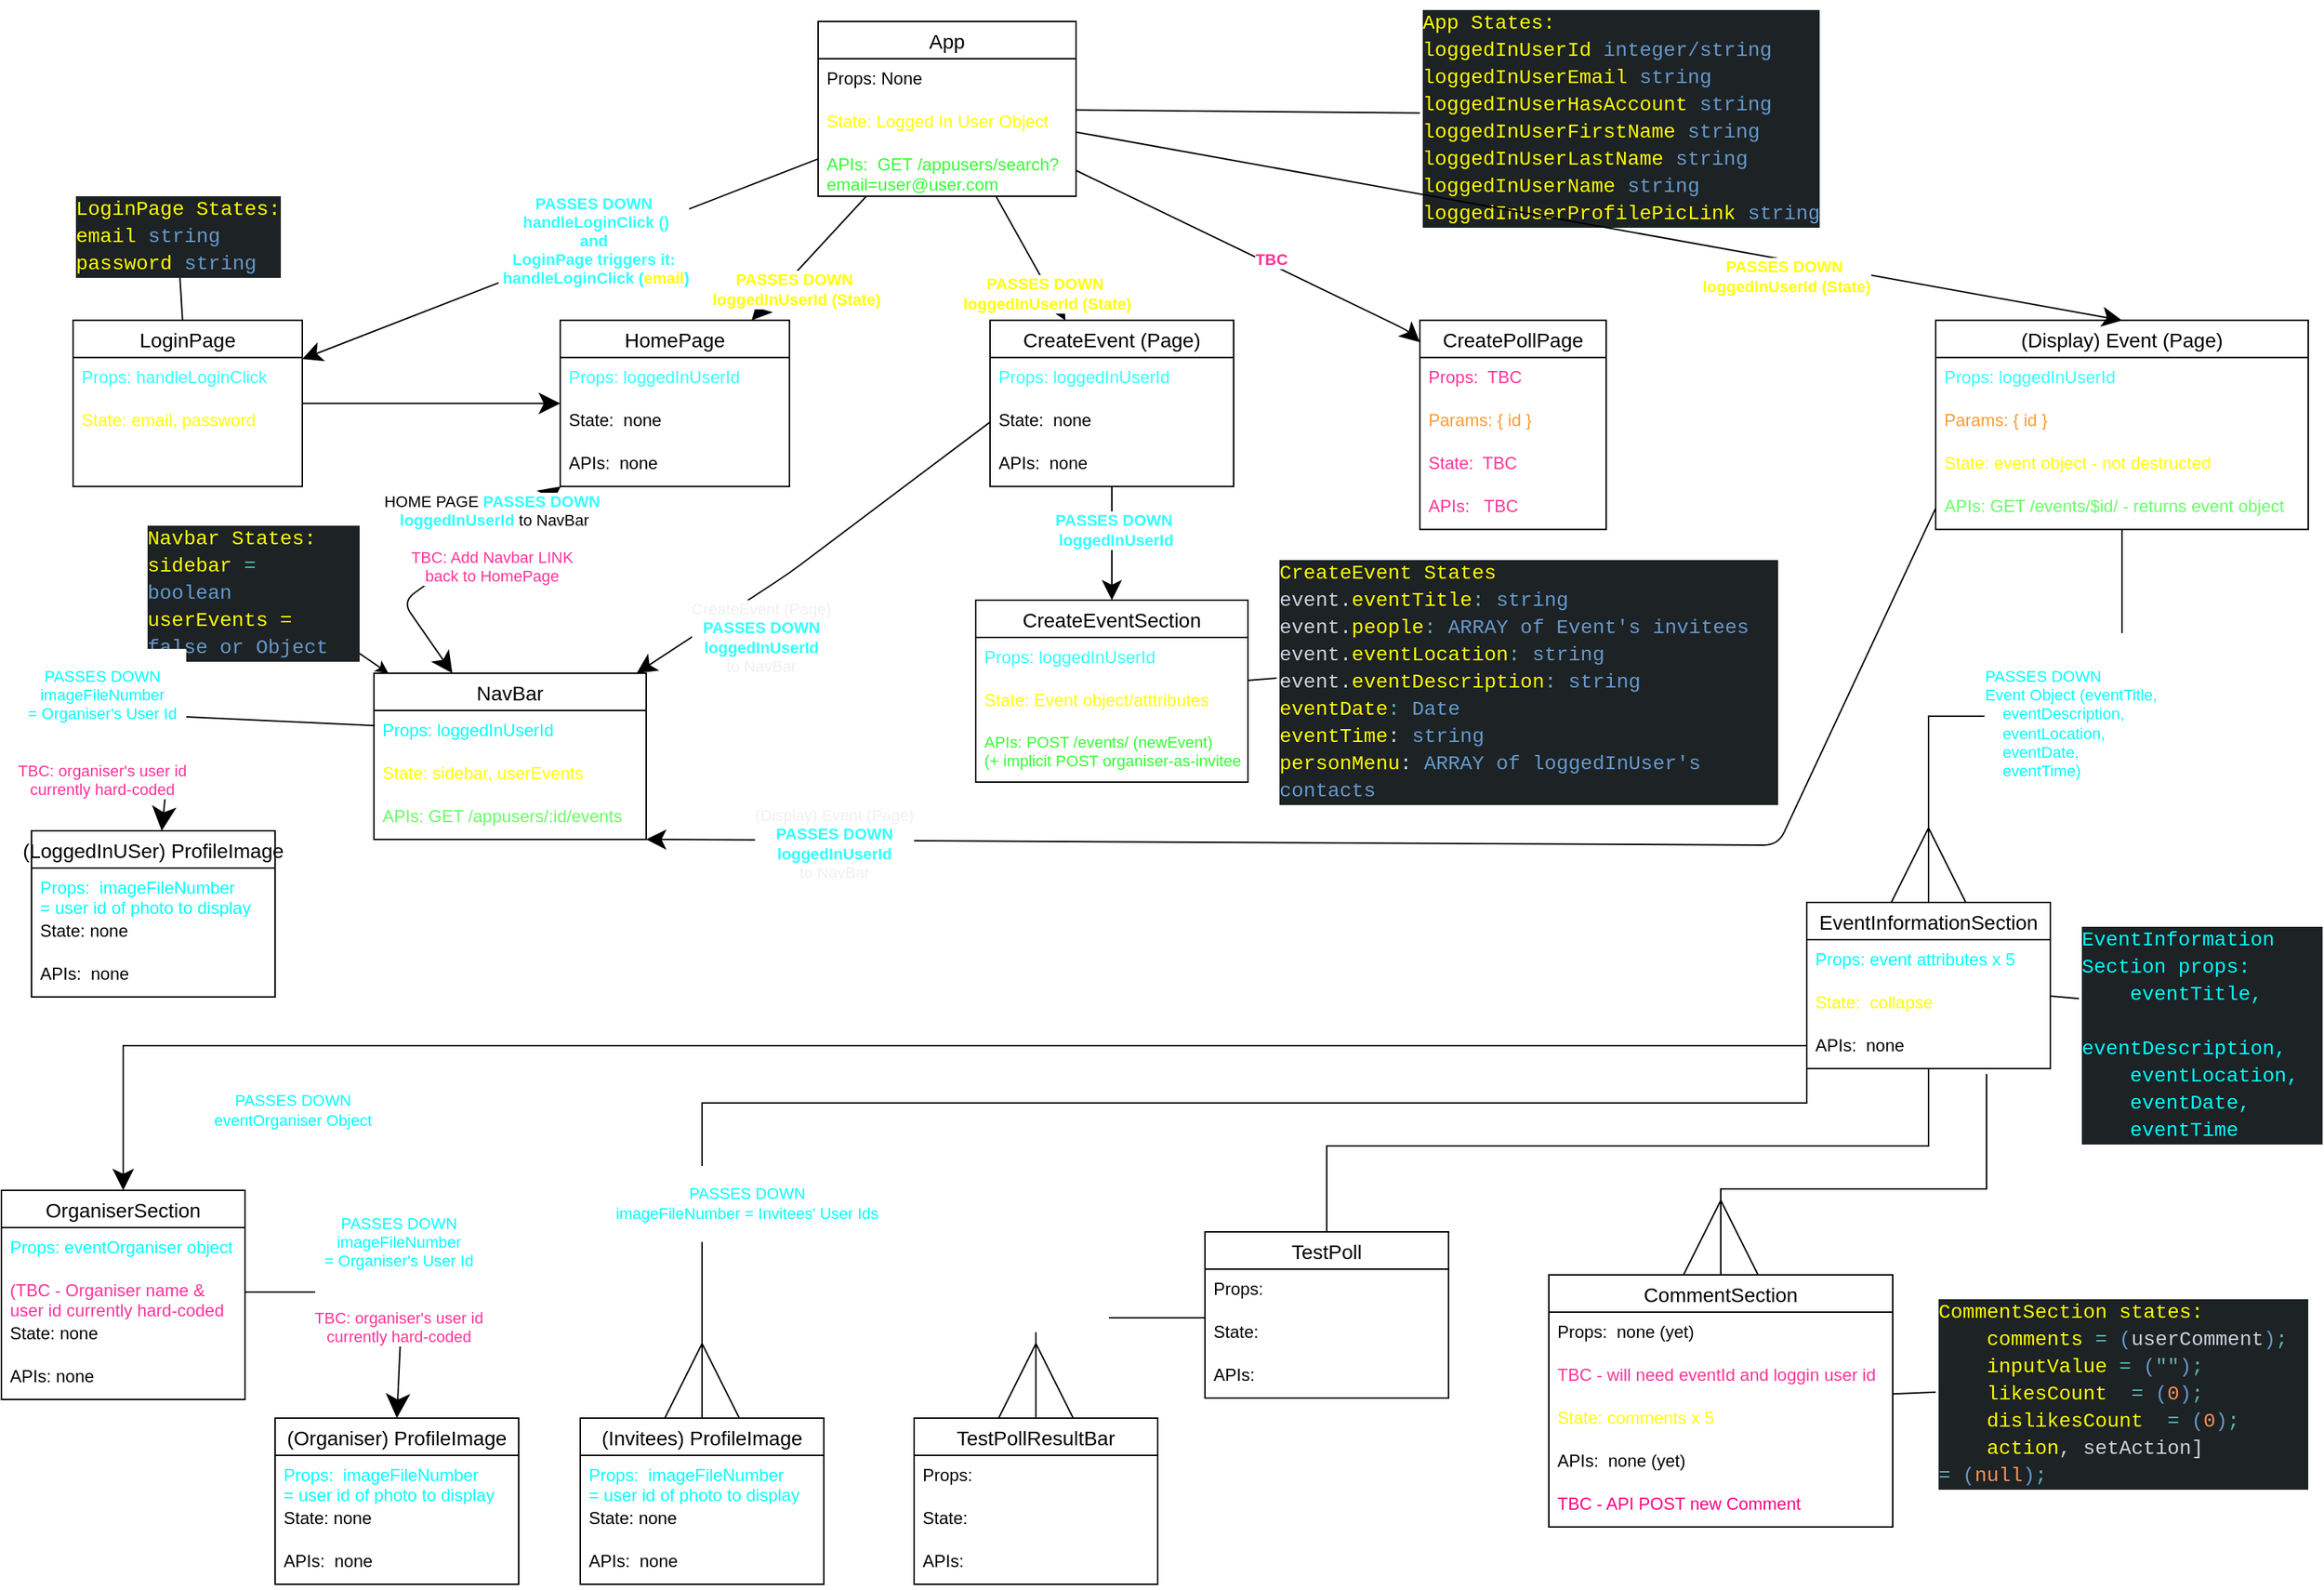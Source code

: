 <mxfile>
    <diagram id="JDqNV9zCpzHi4Wj0F8d3" name="V2 DETAIL">
        <mxGraphModel dx="1599" dy="1087" grid="0" gridSize="10" guides="1" tooltips="1" connect="1" arrows="1" fold="1" page="1" pageScale="1" pageWidth="1654" pageHeight="1169" background="none" math="0" shadow="0">
            <root>
                <mxCell id="lF0aHZ670RLiYSog_u3N-0"/>
                <mxCell id="lF0aHZ670RLiYSog_u3N-1" parent="lF0aHZ670RLiYSog_u3N-0"/>
                <mxCell id="woAUijJBvtw3JGNg9RWi-0" value="" style="edgeStyle=none;html=1;endArrow=classic;endFill=1;endSize=11;exitX=1;exitY=0.5;exitDx=0;exitDy=0;" parent="lF0aHZ670RLiYSog_u3N-1" source="CMvz4B-y3kXDYqEJWHHe-82" target="CMvz4B-y3kXDYqEJWHHe-21" edge="1">
                    <mxGeometry relative="1" as="geometry">
                        <mxPoint x="1360" y="290" as="sourcePoint"/>
                        <mxPoint x="680" y="200" as="targetPoint"/>
                        <Array as="points">
                            <mxPoint x="1000" y="280"/>
                        </Array>
                    </mxGeometry>
                </mxCell>
                <mxCell id="CMvz4B-y3kXDYqEJWHHe-74" value="&lt;span style=&quot;font-weight: 700&quot;&gt;TBC&lt;/span&gt;" style="edgeLabel;html=1;align=center;verticalAlign=middle;resizable=0;points=[];fontColor=#FF3399;" parent="woAUijJBvtw3JGNg9RWi-0" vertex="1" connectable="0">
                    <mxGeometry x="0.11" y="3" relative="1" as="geometry">
                        <mxPoint as="offset"/>
                    </mxGeometry>
                </mxCell>
                <mxCell id="woAUijJBvtw3JGNg9RWi-1" style="edgeStyle=none;html=1;endArrow=classic;endFill=1;endSize=11;" parent="lF0aHZ670RLiYSog_u3N-1" source="CMvz4B-y3kXDYqEJWHHe-6" target="CMvz4B-y3kXDYqEJWHHe-0" edge="1">
                    <mxGeometry relative="1" as="geometry">
                        <mxPoint x="620" y="140" as="sourcePoint"/>
                        <mxPoint x="386.96" y="441.02" as="targetPoint"/>
                    </mxGeometry>
                </mxCell>
                <mxCell id="CMvz4B-y3kXDYqEJWHHe-10" value="PASSES DOWN&lt;br&gt;&amp;nbsp;handleLoginClick ()&lt;br&gt;and&lt;br&gt;LoginPage triggers it:&lt;br&gt;&amp;nbsp;handleLoginClick (&lt;font color=&quot;#ffff00&quot;&gt;email&lt;/font&gt;)" style="edgeLabel;html=1;align=center;verticalAlign=middle;resizable=0;points=[];fontStyle=1;fontColor=#33FFFF;" parent="woAUijJBvtw3JGNg9RWi-1" vertex="1" connectable="0">
                    <mxGeometry x="0.433" y="3" relative="1" as="geometry">
                        <mxPoint x="99" y="-46" as="offset"/>
                    </mxGeometry>
                </mxCell>
                <mxCell id="woAUijJBvtw3JGNg9RWi-2" style="edgeStyle=none;html=1;endArrow=classic;endFill=1;endSize=11;" parent="lF0aHZ670RLiYSog_u3N-1" source="CMvz4B-y3kXDYqEJWHHe-6" target="CMvz4B-y3kXDYqEJWHHe-15" edge="1">
                    <mxGeometry relative="1" as="geometry">
                        <mxPoint x="740" y="170" as="sourcePoint"/>
                        <mxPoint x="850.96" y="437" as="targetPoint"/>
                    </mxGeometry>
                </mxCell>
                <mxCell id="CMvz4B-y3kXDYqEJWHHe-72" value="&lt;span style=&quot;font-weight: 700&quot;&gt;PASSES DOWN&lt;/span&gt;&lt;br style=&quot;font-weight: 700&quot;&gt;&lt;span style=&quot;font-weight: 700&quot;&gt;&amp;nbsp;loggedInUserId (State)&lt;/span&gt;" style="edgeLabel;html=1;align=center;verticalAlign=middle;resizable=0;points=[];fontColor=#FFFF00;" parent="woAUijJBvtw3JGNg9RWi-2" vertex="1" connectable="0">
                    <mxGeometry x="-0.242" y="1" relative="1" as="geometry">
                        <mxPoint x="14" y="36" as="offset"/>
                    </mxGeometry>
                </mxCell>
                <mxCell id="woAUijJBvtw3JGNg9RWi-3" style="edgeStyle=none;html=1;endArrow=classic;endFill=1;endSize=11;" parent="lF0aHZ670RLiYSog_u3N-1" source="CMvz4B-y3kXDYqEJWHHe-6" target="CMvz4B-y3kXDYqEJWHHe-27" edge="1">
                    <mxGeometry relative="1" as="geometry">
                        <mxPoint x="620" y="170" as="sourcePoint"/>
                        <mxPoint x="502.96" y="435.98" as="targetPoint"/>
                    </mxGeometry>
                </mxCell>
                <mxCell id="CMvz4B-y3kXDYqEJWHHe-71" value="&lt;span style=&quot;font-weight: 700&quot;&gt;PASSES DOWN&lt;/span&gt;&lt;br style=&quot;font-weight: 700&quot;&gt;&lt;span style=&quot;font-weight: 700&quot;&gt;&amp;nbsp;loggedInUserId (State)&lt;/span&gt;" style="edgeLabel;html=1;align=center;verticalAlign=middle;resizable=0;points=[];fontColor=#FFFF00;" parent="woAUijJBvtw3JGNg9RWi-3" vertex="1" connectable="0">
                    <mxGeometry x="-0.065" relative="1" as="geometry">
                        <mxPoint x="-14" y="24" as="offset"/>
                    </mxGeometry>
                </mxCell>
                <mxCell id="CMvz4B-y3kXDYqEJWHHe-0" value="LoginPage" style="swimlane;fontStyle=0;childLayout=stackLayout;horizontal=1;startSize=26;horizontalStack=0;resizeParent=1;resizeParentMax=0;resizeLast=0;collapsible=1;marginBottom=0;align=center;fontSize=14;" parent="lF0aHZ670RLiYSog_u3N-1" vertex="1">
                    <mxGeometry x="70" y="273.68" width="160" height="116" as="geometry"/>
                </mxCell>
                <mxCell id="CMvz4B-y3kXDYqEJWHHe-1" value="Props: handleLoginClick " style="text;strokeColor=none;fillColor=none;spacingLeft=4;spacingRight=4;overflow=hidden;rotatable=0;points=[[0,0.5],[1,0.5]];portConstraint=eastwest;fontSize=12;fontColor=#33FFFF;" parent="CMvz4B-y3kXDYqEJWHHe-0" vertex="1">
                    <mxGeometry y="26" width="160" height="30" as="geometry"/>
                </mxCell>
                <mxCell id="CMvz4B-y3kXDYqEJWHHe-2" value="State: email, password" style="text;strokeColor=none;fillColor=none;spacingLeft=4;spacingRight=4;overflow=hidden;rotatable=0;points=[[0,0.5],[1,0.5]];portConstraint=eastwest;fontSize=12;fontColor=#FFFF00;" parent="CMvz4B-y3kXDYqEJWHHe-0" vertex="1">
                    <mxGeometry y="56" width="160" height="30" as="geometry"/>
                </mxCell>
                <mxCell id="CMvz4B-y3kXDYqEJWHHe-80" value="APIs:  none" style="text;strokeColor=none;fillColor=none;spacingLeft=4;spacingRight=4;overflow=hidden;rotatable=0;points=[[0,0.5],[1,0.5]];portConstraint=eastwest;fontSize=12;fontColor=#FFFFFF;" parent="CMvz4B-y3kXDYqEJWHHe-0" vertex="1">
                    <mxGeometry y="86" width="160" height="30" as="geometry"/>
                </mxCell>
                <mxCell id="CMvz4B-y3kXDYqEJWHHe-5" style="edgeStyle=none;html=1;endArrow=none;endFill=0;" parent="lF0aHZ670RLiYSog_u3N-1" source="CMvz4B-y3kXDYqEJWHHe-4" target="CMvz4B-y3kXDYqEJWHHe-6" edge="1">
                    <mxGeometry relative="1" as="geometry"/>
                </mxCell>
                <mxCell id="CMvz4B-y3kXDYqEJWHHe-4" value="&lt;div style=&quot;background-color: rgb(29 , 34 , 37) ; font-family: &amp;#34;consolas&amp;#34; , &amp;#34;courier new&amp;#34; , monospace ; font-weight: normal ; font-size: 14px ; line-height: 19px&quot;&gt;&lt;div&gt;&lt;font color=&quot;#ffff00&quot;&gt;App States:&lt;/font&gt;&lt;/div&gt;&lt;div&gt;&lt;font color=&quot;#ffff00&quot;&gt;loggedInUserId &lt;/font&gt;&lt;span style=&quot;color: rgb(102 , 153 , 204)&quot;&gt;integer/string&lt;/span&gt;&lt;/div&gt;&lt;div&gt;&lt;font color=&quot;#ffff00&quot;&gt;loggedInUserEmail&amp;nbsp;&lt;/font&gt;&lt;span style=&quot;color: rgb(102 , 153 , 204)&quot;&gt;string&lt;/span&gt;&lt;/div&gt;&lt;div&gt;&lt;font color=&quot;#ffff00&quot;&gt;loggedInUserHasAccount&amp;nbsp;&lt;/font&gt;&lt;span style=&quot;color: rgb(102 , 153 , 204)&quot;&gt;string&lt;/span&gt;&lt;/div&gt;&lt;div&gt;&lt;font color=&quot;#ffff00&quot;&gt;loggedInUserFirstName&amp;nbsp;&lt;/font&gt;&lt;span style=&quot;color: rgb(102 , 153 , 204)&quot;&gt;string&lt;/span&gt;&lt;/div&gt;&lt;div&gt;&lt;font color=&quot;#ffff00&quot;&gt;loggedInUserLastName&amp;nbsp;&lt;/font&gt;&lt;span style=&quot;color: rgb(102 , 153 , 204)&quot;&gt;string&lt;/span&gt;&lt;/div&gt;&lt;div&gt;&lt;font color=&quot;#ffff00&quot;&gt;loggedInUserName&amp;nbsp;&lt;/font&gt;&lt;span style=&quot;color: rgb(102 , 153 , 204)&quot;&gt;string&lt;/span&gt;&lt;/div&gt;&lt;div&gt;&lt;font color=&quot;#ffff00&quot;&gt;loggedInUserProfilePicLink&amp;nbsp;&lt;/font&gt;&lt;span style=&quot;color: rgb(102 , 153 , 204)&quot;&gt;string&lt;/span&gt;&lt;/div&gt;&lt;/div&gt;" style="text;whiteSpace=wrap;html=1;" parent="lF0aHZ670RLiYSog_u3N-1" vertex="1">
                    <mxGeometry x="1010" y="50" width="270" height="160" as="geometry"/>
                </mxCell>
                <mxCell id="CMvz4B-y3kXDYqEJWHHe-6" value="App" style="swimlane;fontStyle=0;childLayout=stackLayout;horizontal=1;startSize=26;horizontalStack=0;resizeParent=1;resizeParentMax=0;resizeLast=0;collapsible=1;marginBottom=0;align=center;fontSize=14;" parent="lF0aHZ670RLiYSog_u3N-1" vertex="1">
                    <mxGeometry x="590" y="65" width="180" height="122" as="geometry"/>
                </mxCell>
                <mxCell id="CMvz4B-y3kXDYqEJWHHe-7" value="Props: None" style="text;strokeColor=none;fillColor=none;spacingLeft=4;spacingRight=4;overflow=hidden;rotatable=0;points=[[0,0.5],[1,0.5]];portConstraint=eastwest;fontSize=12;" parent="CMvz4B-y3kXDYqEJWHHe-6" vertex="1">
                    <mxGeometry y="26" width="180" height="30" as="geometry"/>
                </mxCell>
                <mxCell id="CMvz4B-y3kXDYqEJWHHe-8" value="State: Logged In User Object" style="text;strokeColor=none;fillColor=none;spacingLeft=4;spacingRight=4;overflow=hidden;rotatable=0;points=[[0,0.5],[1,0.5]];portConstraint=eastwest;fontSize=12;fontColor=#FFFF00;" parent="CMvz4B-y3kXDYqEJWHHe-6" vertex="1">
                    <mxGeometry y="56" width="180" height="30" as="geometry"/>
                </mxCell>
                <mxCell id="CMvz4B-y3kXDYqEJWHHe-82" value="APIs:  GET /appusers/search?&#10;email=user@user.com" style="text;strokeColor=none;fillColor=none;spacingLeft=4;spacingRight=4;overflow=hidden;rotatable=0;points=[[0,0.5],[1,0.5]];portConstraint=eastwest;fontSize=12;fontColor=#33FF33;" parent="CMvz4B-y3kXDYqEJWHHe-6" vertex="1">
                    <mxGeometry y="86" width="180" height="36" as="geometry"/>
                </mxCell>
                <mxCell id="CMvz4B-y3kXDYqEJWHHe-11" style="edgeStyle=none;html=1;endArrow=none;endFill=0;" parent="lF0aHZ670RLiYSog_u3N-1" source="CMvz4B-y3kXDYqEJWHHe-9" target="CMvz4B-y3kXDYqEJWHHe-0" edge="1">
                    <mxGeometry relative="1" as="geometry">
                        <mxPoint x="197.609" y="264.68" as="sourcePoint"/>
                    </mxGeometry>
                </mxCell>
                <mxCell id="CMvz4B-y3kXDYqEJWHHe-9" value="&lt;div style=&quot;background-color: rgb(29 , 34 , 37) ; font-family: &amp;#34;consolas&amp;#34; , &amp;#34;courier new&amp;#34; , monospace ; font-weight: normal ; font-size: 14px ; line-height: 19px&quot;&gt;&lt;div&gt;&lt;font color=&quot;#ffff00&quot;&gt;LoginPage States:&lt;/font&gt;&lt;/div&gt;&lt;div&gt;&lt;font color=&quot;#ffff00&quot;&gt;email&amp;nbsp;&lt;/font&gt;&lt;span style=&quot;color: rgb(102 , 153 , 204)&quot;&gt;string&lt;/span&gt;&lt;/div&gt;&lt;div&gt;&lt;font color=&quot;#ffff00&quot;&gt;password&amp;nbsp;&lt;/font&gt;&lt;span style=&quot;color: rgb(102 , 153 , 204)&quot;&gt;string&lt;/span&gt;&lt;/div&gt;&lt;/div&gt;" style="text;whiteSpace=wrap;html=1;" parent="lF0aHZ670RLiYSog_u3N-1" vertex="1">
                    <mxGeometry x="70" y="180" width="145" height="60" as="geometry"/>
                </mxCell>
                <mxCell id="CMvz4B-y3kXDYqEJWHHe-12" value="NavBar" style="swimlane;fontStyle=0;childLayout=stackLayout;horizontal=1;startSize=26;horizontalStack=0;resizeParent=1;resizeParentMax=0;resizeLast=0;collapsible=1;marginBottom=0;align=center;fontSize=14;" parent="lF0aHZ670RLiYSog_u3N-1" vertex="1">
                    <mxGeometry x="280" y="520" width="190" height="116" as="geometry"/>
                </mxCell>
                <mxCell id="CMvz4B-y3kXDYqEJWHHe-13" value="Props: loggedInUserId" style="text;strokeColor=none;fillColor=none;spacingLeft=4;spacingRight=4;overflow=hidden;rotatable=0;points=[[0,0.5],[1,0.5]];portConstraint=eastwest;fontSize=12;fontColor=#00FFFF;" parent="CMvz4B-y3kXDYqEJWHHe-12" vertex="1">
                    <mxGeometry y="26" width="190" height="30" as="geometry"/>
                </mxCell>
                <mxCell id="CMvz4B-y3kXDYqEJWHHe-14" value="State: sidebar, userEvents" style="text;strokeColor=none;fillColor=none;spacingLeft=4;spacingRight=4;overflow=hidden;rotatable=0;points=[[0,0.5],[1,0.5]];portConstraint=eastwest;fontSize=12;fontColor=#FFFF00;" parent="CMvz4B-y3kXDYqEJWHHe-12" vertex="1">
                    <mxGeometry y="56" width="190" height="30" as="geometry"/>
                </mxCell>
                <mxCell id="CMvz4B-y3kXDYqEJWHHe-85" value="APIs: GET /appusers/:id/events" style="text;strokeColor=none;fillColor=none;spacingLeft=4;spacingRight=4;overflow=hidden;rotatable=0;points=[[0,0.5],[1,0.5]];portConstraint=eastwest;fontSize=12;fontColor=#66FF66;" parent="CMvz4B-y3kXDYqEJWHHe-12" vertex="1">
                    <mxGeometry y="86" width="190" height="30" as="geometry"/>
                </mxCell>
                <mxCell id="CMvz4B-y3kXDYqEJWHHe-57" style="edgeStyle=none;html=1;endArrow=classic;endFill=1;endSize=11;" parent="lF0aHZ670RLiYSog_u3N-1" source="CMvz4B-y3kXDYqEJWHHe-15" target="CMvz4B-y3kXDYqEJWHHe-24" edge="1">
                    <mxGeometry relative="1" as="geometry"/>
                </mxCell>
                <mxCell id="CMvz4B-y3kXDYqEJWHHe-77" value="&lt;span style=&quot;color: rgb(51 , 255 , 255) ; font-weight: 700&quot;&gt;PASSES DOWN&lt;/span&gt;&lt;br style=&quot;color: rgb(51 , 255 , 255) ; font-weight: 700&quot;&gt;&lt;span style=&quot;color: rgb(51 , 255 , 255) ; font-weight: 700&quot;&gt;&amp;nbsp;loggedInUserId&lt;/span&gt;" style="edgeLabel;html=1;align=center;verticalAlign=middle;resizable=0;points=[];fontColor=#FF3399;" parent="CMvz4B-y3kXDYqEJWHHe-57" vertex="1" connectable="0">
                    <mxGeometry x="-0.232" y="1" relative="1" as="geometry">
                        <mxPoint as="offset"/>
                    </mxGeometry>
                </mxCell>
                <mxCell id="CMvz4B-y3kXDYqEJWHHe-15" value="CreateEvent (Page)" style="swimlane;fontStyle=0;childLayout=stackLayout;horizontal=1;startSize=26;horizontalStack=0;resizeParent=1;resizeParentMax=0;resizeLast=0;collapsible=1;marginBottom=0;align=center;fontSize=14;" parent="lF0aHZ670RLiYSog_u3N-1" vertex="1">
                    <mxGeometry x="710" y="273.68" width="170" height="116" as="geometry"/>
                </mxCell>
                <mxCell id="CMvz4B-y3kXDYqEJWHHe-16" value="Props: loggedInUserId" style="text;strokeColor=none;fillColor=none;spacingLeft=4;spacingRight=4;overflow=hidden;rotatable=0;points=[[0,0.5],[1,0.5]];portConstraint=eastwest;fontSize=12;fontColor=#33FFFF;" parent="CMvz4B-y3kXDYqEJWHHe-15" vertex="1">
                    <mxGeometry y="26" width="170" height="30" as="geometry"/>
                </mxCell>
                <mxCell id="CMvz4B-y3kXDYqEJWHHe-17" value="State:  none" style="text;strokeColor=none;fillColor=none;spacingLeft=4;spacingRight=4;overflow=hidden;rotatable=0;points=[[0,0.5],[1,0.5]];portConstraint=eastwest;fontSize=12;" parent="CMvz4B-y3kXDYqEJWHHe-15" vertex="1">
                    <mxGeometry y="56" width="170" height="30" as="geometry"/>
                </mxCell>
                <mxCell id="CMvz4B-y3kXDYqEJWHHe-83" value="APIs:  none" style="text;strokeColor=none;fillColor=none;spacingLeft=4;spacingRight=4;overflow=hidden;rotatable=0;points=[[0,0.5],[1,0.5]];portConstraint=eastwest;fontSize=12;" parent="CMvz4B-y3kXDYqEJWHHe-15" vertex="1">
                    <mxGeometry y="86" width="170" height="30" as="geometry"/>
                </mxCell>
                <mxCell id="CMvz4B-y3kXDYqEJWHHe-18" value="(Display) Event (Page)" style="swimlane;fontStyle=0;childLayout=stackLayout;horizontal=1;startSize=26;horizontalStack=0;resizeParent=1;resizeParentMax=0;resizeLast=0;collapsible=1;marginBottom=0;align=center;fontSize=14;" parent="lF0aHZ670RLiYSog_u3N-1" vertex="1">
                    <mxGeometry x="1370" y="273.68" width="260" height="146" as="geometry"/>
                </mxCell>
                <mxCell id="CMvz4B-y3kXDYqEJWHHe-19" value="Props: loggedInUserId" style="text;strokeColor=none;fillColor=none;spacingLeft=4;spacingRight=4;overflow=hidden;rotatable=0;points=[[0,0.5],[1,0.5]];portConstraint=eastwest;fontSize=12;fontColor=#33FFFF;" parent="CMvz4B-y3kXDYqEJWHHe-18" vertex="1">
                    <mxGeometry y="26" width="260" height="30" as="geometry"/>
                </mxCell>
                <mxCell id="CMvz4B-y3kXDYqEJWHHe-94" value="Params: { id } " style="text;strokeColor=none;fillColor=none;spacingLeft=4;spacingRight=4;overflow=hidden;rotatable=0;points=[[0,0.5],[1,0.5]];portConstraint=eastwest;fontSize=12;fontColor=#FF9933;" parent="CMvz4B-y3kXDYqEJWHHe-18" vertex="1">
                    <mxGeometry y="56" width="260" height="30" as="geometry"/>
                </mxCell>
                <mxCell id="CMvz4B-y3kXDYqEJWHHe-20" value="State: event object - not destructed" style="text;strokeColor=none;fillColor=none;spacingLeft=4;spacingRight=4;overflow=hidden;rotatable=0;points=[[0,0.5],[1,0.5]];portConstraint=eastwest;fontSize=12;fontColor=#FFFF00;" parent="CMvz4B-y3kXDYqEJWHHe-18" vertex="1">
                    <mxGeometry y="86" width="260" height="30" as="geometry"/>
                </mxCell>
                <mxCell id="CMvz4B-y3kXDYqEJWHHe-87" value="APIs: GET /events/$id/ - returns event object" style="text;strokeColor=none;fillColor=none;spacingLeft=4;spacingRight=4;overflow=hidden;rotatable=0;points=[[0,0.5],[1,0.5]];portConstraint=eastwest;fontSize=12;fontColor=#66FF66;" parent="CMvz4B-y3kXDYqEJWHHe-18" vertex="1">
                    <mxGeometry y="116" width="260" height="30" as="geometry"/>
                </mxCell>
                <mxCell id="CMvz4B-y3kXDYqEJWHHe-21" value="CreatePollPage" style="swimlane;fontStyle=0;childLayout=stackLayout;horizontal=1;startSize=26;horizontalStack=0;resizeParent=1;resizeParentMax=0;resizeLast=0;collapsible=1;marginBottom=0;align=center;fontSize=14;" parent="lF0aHZ670RLiYSog_u3N-1" vertex="1">
                    <mxGeometry x="1010" y="273.68" width="130" height="146" as="geometry"/>
                </mxCell>
                <mxCell id="CMvz4B-y3kXDYqEJWHHe-22" value="Props:  TBC" style="text;strokeColor=none;fillColor=none;spacingLeft=4;spacingRight=4;overflow=hidden;rotatable=0;points=[[0,0.5],[1,0.5]];portConstraint=eastwest;fontSize=12;fontColor=#FF3399;" parent="CMvz4B-y3kXDYqEJWHHe-21" vertex="1">
                    <mxGeometry y="26" width="130" height="30" as="geometry"/>
                </mxCell>
                <mxCell id="36" value="Params: { id } " style="text;strokeColor=none;fillColor=none;spacingLeft=4;spacingRight=4;overflow=hidden;rotatable=0;points=[[0,0.5],[1,0.5]];portConstraint=eastwest;fontSize=12;fontColor=#FF9933;" parent="CMvz4B-y3kXDYqEJWHHe-21" vertex="1">
                    <mxGeometry y="56" width="130" height="30" as="geometry"/>
                </mxCell>
                <mxCell id="CMvz4B-y3kXDYqEJWHHe-23" value="State:  TBC" style="text;strokeColor=none;fillColor=none;spacingLeft=4;spacingRight=4;overflow=hidden;rotatable=0;points=[[0,0.5],[1,0.5]];portConstraint=eastwest;fontSize=12;fontColor=#FF3399;" parent="CMvz4B-y3kXDYqEJWHHe-21" vertex="1">
                    <mxGeometry y="86" width="130" height="30" as="geometry"/>
                </mxCell>
                <mxCell id="CMvz4B-y3kXDYqEJWHHe-86" value="APIs:   TBC" style="text;strokeColor=none;fillColor=none;spacingLeft=4;spacingRight=4;overflow=hidden;rotatable=0;points=[[0,0.5],[1,0.5]];portConstraint=eastwest;fontSize=12;fontColor=#FF3399;" parent="CMvz4B-y3kXDYqEJWHHe-21" vertex="1">
                    <mxGeometry y="116" width="130" height="30" as="geometry"/>
                </mxCell>
                <mxCell id="CMvz4B-y3kXDYqEJWHHe-24" value="CreateEventSection" style="swimlane;fontStyle=0;childLayout=stackLayout;horizontal=1;startSize=26;horizontalStack=0;resizeParent=1;resizeParentMax=0;resizeLast=0;collapsible=1;marginBottom=0;align=center;fontSize=14;" parent="lF0aHZ670RLiYSog_u3N-1" vertex="1">
                    <mxGeometry x="700" y="469" width="190" height="127" as="geometry"/>
                </mxCell>
                <mxCell id="CMvz4B-y3kXDYqEJWHHe-25" value="Props: loggedInUserId" style="text;strokeColor=none;fillColor=none;spacingLeft=4;spacingRight=4;overflow=hidden;rotatable=0;points=[[0,0.5],[1,0.5]];portConstraint=eastwest;fontSize=12;fontColor=#33FFFF;" parent="CMvz4B-y3kXDYqEJWHHe-24" vertex="1">
                    <mxGeometry y="26" width="190" height="30" as="geometry"/>
                </mxCell>
                <mxCell id="CMvz4B-y3kXDYqEJWHHe-26" value="State: Event object/atttributes" style="text;strokeColor=none;fillColor=none;spacingLeft=4;spacingRight=4;overflow=hidden;rotatable=0;points=[[0,0.5],[1,0.5]];portConstraint=eastwest;fontSize=12;fontColor=#FFFF00;" parent="CMvz4B-y3kXDYqEJWHHe-24" vertex="1">
                    <mxGeometry y="56" width="190" height="30" as="geometry"/>
                </mxCell>
                <mxCell id="CMvz4B-y3kXDYqEJWHHe-84" value="APIs: POST /events/ (newEvent)&#10;(+ implicit POST organiser-as-invitee)" style="text;strokeColor=none;fillColor=none;spacingLeft=4;spacingRight=4;overflow=hidden;rotatable=0;points=[[0,0.5],[1,0.5]];portConstraint=eastwest;fontSize=11;fontColor=#33FF33;" parent="CMvz4B-y3kXDYqEJWHHe-24" vertex="1">
                    <mxGeometry y="86" width="190" height="41" as="geometry"/>
                </mxCell>
                <mxCell id="CMvz4B-y3kXDYqEJWHHe-58" style="edgeStyle=none;html=1;endArrow=classic;endFill=1;endSize=12;startArrow=classic;startFill=1;startSize=12;" parent="lF0aHZ670RLiYSog_u3N-1" source="CMvz4B-y3kXDYqEJWHHe-27" target="CMvz4B-y3kXDYqEJWHHe-12" edge="1">
                    <mxGeometry relative="1" as="geometry">
                        <Array as="points">
                            <mxPoint x="300" y="470"/>
                        </Array>
                    </mxGeometry>
                </mxCell>
                <mxCell id="CMvz4B-y3kXDYqEJWHHe-60" value="HOME PAGE&amp;nbsp;&lt;font color=&quot;#33ffff&quot;&gt;&lt;span style=&quot;font-weight: 700&quot;&gt;PASSES DOWN&lt;/span&gt;&lt;br style=&quot;font-weight: 700&quot;&gt;&lt;span style=&quot;font-weight: 700&quot;&gt;&amp;nbsp;loggedInUserId &lt;/span&gt;&lt;/font&gt;to NavBar&lt;br&gt;&lt;br&gt;&lt;font color=&quot;#ff3399&quot;&gt;TBC: Add Navbar LINK &lt;br&gt;back to HomePage&lt;/font&gt;" style="edgeLabel;html=1;align=center;verticalAlign=middle;resizable=0;points=[];" parent="CMvz4B-y3kXDYqEJWHHe-58" vertex="1" connectable="0">
                    <mxGeometry x="-0.386" y="1" relative="1" as="geometry">
                        <mxPoint as="offset"/>
                    </mxGeometry>
                </mxCell>
                <mxCell id="CMvz4B-y3kXDYqEJWHHe-27" value="HomePage" style="swimlane;fontStyle=0;childLayout=stackLayout;horizontal=1;startSize=26;horizontalStack=0;resizeParent=1;resizeParentMax=0;resizeLast=0;collapsible=1;marginBottom=0;align=center;fontSize=14;" parent="lF0aHZ670RLiYSog_u3N-1" vertex="1">
                    <mxGeometry x="410" y="273.68" width="160" height="116" as="geometry"/>
                </mxCell>
                <mxCell id="CMvz4B-y3kXDYqEJWHHe-28" value="Props: loggedInUserId" style="text;strokeColor=none;fillColor=none;spacingLeft=4;spacingRight=4;overflow=hidden;rotatable=0;points=[[0,0.5],[1,0.5]];portConstraint=eastwest;fontSize=12;fontColor=#33FFFF;" parent="CMvz4B-y3kXDYqEJWHHe-27" vertex="1">
                    <mxGeometry y="26" width="160" height="30" as="geometry"/>
                </mxCell>
                <mxCell id="CMvz4B-y3kXDYqEJWHHe-29" value="State:  none" style="text;strokeColor=none;fillColor=none;spacingLeft=4;spacingRight=4;overflow=hidden;rotatable=0;points=[[0,0.5],[1,0.5]];portConstraint=eastwest;fontSize=12;" parent="CMvz4B-y3kXDYqEJWHHe-27" vertex="1">
                    <mxGeometry y="56" width="160" height="30" as="geometry"/>
                </mxCell>
                <mxCell id="CMvz4B-y3kXDYqEJWHHe-81" value="APIs:  none" style="text;strokeColor=none;fillColor=none;spacingLeft=4;spacingRight=4;overflow=hidden;rotatable=0;points=[[0,0.5],[1,0.5]];portConstraint=eastwest;fontSize=12;" parent="CMvz4B-y3kXDYqEJWHHe-27" vertex="1">
                    <mxGeometry y="86" width="160" height="30" as="geometry"/>
                </mxCell>
                <mxCell id="CMvz4B-y3kXDYqEJWHHe-33" value="CommentSection" style="swimlane;fontStyle=0;childLayout=stackLayout;horizontal=1;startSize=26;horizontalStack=0;resizeParent=1;resizeParentMax=0;resizeLast=0;collapsible=1;marginBottom=0;align=center;fontSize=14;" parent="lF0aHZ670RLiYSog_u3N-1" vertex="1">
                    <mxGeometry x="1100" y="940" width="240" height="176" as="geometry"/>
                </mxCell>
                <mxCell id="CMvz4B-y3kXDYqEJWHHe-34" value="Props:  none (yet)" style="text;strokeColor=none;fillColor=none;spacingLeft=4;spacingRight=4;overflow=hidden;rotatable=0;points=[[0,0.5],[1,0.5]];portConstraint=eastwest;fontSize=12;" parent="CMvz4B-y3kXDYqEJWHHe-33" vertex="1">
                    <mxGeometry y="26" width="240" height="30" as="geometry"/>
                </mxCell>
                <mxCell id="25" value="TBC - will need eventId and loggin user id&#10;" style="text;strokeColor=none;fillColor=none;spacingLeft=4;spacingRight=4;overflow=hidden;rotatable=0;points=[[0,0.5],[1,0.5]];portConstraint=eastwest;fontSize=12;fontColor=#FF3399;" parent="CMvz4B-y3kXDYqEJWHHe-33" vertex="1">
                    <mxGeometry y="56" width="240" height="30" as="geometry"/>
                </mxCell>
                <mxCell id="CMvz4B-y3kXDYqEJWHHe-35" value="State: comments x 5" style="text;strokeColor=none;fillColor=none;spacingLeft=4;spacingRight=4;overflow=hidden;rotatable=0;points=[[0,0.5],[1,0.5]];portConstraint=eastwest;fontSize=12;fontColor=#FFFF00;" parent="CMvz4B-y3kXDYqEJWHHe-33" vertex="1">
                    <mxGeometry y="86" width="240" height="30" as="geometry"/>
                </mxCell>
                <mxCell id="CMvz4B-y3kXDYqEJWHHe-89" value="APIs:  none (yet)" style="text;strokeColor=none;fillColor=none;spacingLeft=4;spacingRight=4;overflow=hidden;rotatable=0;points=[[0,0.5],[1,0.5]];portConstraint=eastwest;fontSize=12;" parent="CMvz4B-y3kXDYqEJWHHe-33" vertex="1">
                    <mxGeometry y="116" width="240" height="30" as="geometry"/>
                </mxCell>
                <mxCell id="24" value="TBC - API POST new Comment" style="text;strokeColor=none;fillColor=none;spacingLeft=4;spacingRight=4;overflow=hidden;rotatable=0;points=[[0,0.5],[1,0.5]];portConstraint=eastwest;fontSize=12;fontColor=#FF0080;" parent="CMvz4B-y3kXDYqEJWHHe-33" vertex="1">
                    <mxGeometry y="146" width="240" height="30" as="geometry"/>
                </mxCell>
                <mxCell id="CMvz4B-y3kXDYqEJWHHe-36" value="OrganiserSection" style="swimlane;fontStyle=0;childLayout=stackLayout;horizontal=1;startSize=26;horizontalStack=0;resizeParent=1;resizeParentMax=0;resizeLast=0;collapsible=1;marginBottom=0;align=center;fontSize=14;" parent="lF0aHZ670RLiYSog_u3N-1" vertex="1">
                    <mxGeometry x="20" y="881" width="170" height="146" as="geometry"/>
                </mxCell>
                <mxCell id="CMvz4B-y3kXDYqEJWHHe-37" value="Props: eventOrganiser object" style="text;strokeColor=none;fillColor=none;spacingLeft=4;spacingRight=4;overflow=hidden;rotatable=0;points=[[0,0.5],[1,0.5]];portConstraint=eastwest;fontSize=12;fontColor=#00FFFF;" parent="CMvz4B-y3kXDYqEJWHHe-36" vertex="1">
                    <mxGeometry y="26" width="170" height="30" as="geometry"/>
                </mxCell>
                <mxCell id="21" value="(TBC - Organiser name &amp; &#10;user id currently hard-coded" style="text;strokeColor=none;fillColor=none;spacingLeft=4;spacingRight=4;overflow=hidden;rotatable=0;points=[[0,0.5],[1,0.5]];portConstraint=eastwest;fontSize=12;fontColor=#FF3399;fontStyle=0" parent="CMvz4B-y3kXDYqEJWHHe-36" vertex="1">
                    <mxGeometry y="56" width="170" height="30" as="geometry"/>
                </mxCell>
                <mxCell id="CMvz4B-y3kXDYqEJWHHe-38" value="State: none" style="text;strokeColor=none;fillColor=none;spacingLeft=4;spacingRight=4;overflow=hidden;rotatable=0;points=[[0,0.5],[1,0.5]];portConstraint=eastwest;fontSize=12;" parent="CMvz4B-y3kXDYqEJWHHe-36" vertex="1">
                    <mxGeometry y="86" width="170" height="30" as="geometry"/>
                </mxCell>
                <mxCell id="CMvz4B-y3kXDYqEJWHHe-93" value="APIs: none" style="text;strokeColor=none;fillColor=none;spacingLeft=4;spacingRight=4;overflow=hidden;rotatable=0;points=[[0,0.5],[1,0.5]];portConstraint=eastwest;fontSize=12;" parent="CMvz4B-y3kXDYqEJWHHe-36" vertex="1">
                    <mxGeometry y="116" width="170" height="30" as="geometry"/>
                </mxCell>
                <mxCell id="CMvz4B-y3kXDYqEJWHHe-39" value="(Invitees) ProfileImage" style="swimlane;fontStyle=0;childLayout=stackLayout;horizontal=1;startSize=26;horizontalStack=0;resizeParent=1;resizeParentMax=0;resizeLast=0;collapsible=1;marginBottom=0;align=center;fontSize=14;" parent="lF0aHZ670RLiYSog_u3N-1" vertex="1">
                    <mxGeometry x="424" y="1040" width="170" height="116" as="geometry"/>
                </mxCell>
                <mxCell id="CMvz4B-y3kXDYqEJWHHe-40" value="Props:  imageFileNumber &#10;= user id of photo to display" style="text;strokeColor=none;fillColor=none;spacingLeft=4;spacingRight=4;overflow=hidden;rotatable=0;points=[[0,0.5],[1,0.5]];portConstraint=eastwest;fontSize=12;fontColor=#00FFFF;" parent="CMvz4B-y3kXDYqEJWHHe-39" vertex="1">
                    <mxGeometry y="26" width="170" height="30" as="geometry"/>
                </mxCell>
                <mxCell id="CMvz4B-y3kXDYqEJWHHe-41" value="State: none" style="text;strokeColor=none;fillColor=none;spacingLeft=4;spacingRight=4;overflow=hidden;rotatable=0;points=[[0,0.5],[1,0.5]];portConstraint=eastwest;fontSize=12;" parent="CMvz4B-y3kXDYqEJWHHe-39" vertex="1">
                    <mxGeometry y="56" width="170" height="30" as="geometry"/>
                </mxCell>
                <mxCell id="CMvz4B-y3kXDYqEJWHHe-92" value="APIs:  none" style="text;strokeColor=none;fillColor=none;spacingLeft=4;spacingRight=4;overflow=hidden;rotatable=0;points=[[0,0.5],[1,0.5]];portConstraint=eastwest;fontSize=12;" parent="CMvz4B-y3kXDYqEJWHHe-39" vertex="1">
                    <mxGeometry y="86" width="170" height="30" as="geometry"/>
                </mxCell>
                <mxCell id="CMvz4B-y3kXDYqEJWHHe-42" value="EventInformationSection" style="swimlane;fontStyle=0;childLayout=stackLayout;horizontal=1;startSize=26;horizontalStack=0;resizeParent=1;resizeParentMax=0;resizeLast=0;collapsible=1;marginBottom=0;align=center;fontSize=14;" parent="lF0aHZ670RLiYSog_u3N-1" vertex="1">
                    <mxGeometry x="1280" y="680" width="170" height="116" as="geometry"/>
                </mxCell>
                <mxCell id="CMvz4B-y3kXDYqEJWHHe-43" value="Props: event attributes x 5" style="text;strokeColor=none;fillColor=none;spacingLeft=4;spacingRight=4;overflow=hidden;rotatable=0;points=[[0,0.5],[1,0.5]];portConstraint=eastwest;fontSize=12;fontColor=#00FFFF;" parent="CMvz4B-y3kXDYqEJWHHe-42" vertex="1">
                    <mxGeometry y="26" width="170" height="30" as="geometry"/>
                </mxCell>
                <mxCell id="CMvz4B-y3kXDYqEJWHHe-44" value="State:  collapse" style="text;strokeColor=none;fillColor=none;spacingLeft=4;spacingRight=4;overflow=hidden;rotatable=0;points=[[0,0.5],[1,0.5]];portConstraint=eastwest;fontSize=12;fontColor=#FFFF00;" parent="CMvz4B-y3kXDYqEJWHHe-42" vertex="1">
                    <mxGeometry y="56" width="170" height="30" as="geometry"/>
                </mxCell>
                <mxCell id="CMvz4B-y3kXDYqEJWHHe-91" value="APIs:  none" style="text;strokeColor=none;fillColor=none;spacingLeft=4;spacingRight=4;overflow=hidden;rotatable=0;points=[[0,0.5],[1,0.5]];portConstraint=eastwest;fontSize=12;" parent="CMvz4B-y3kXDYqEJWHHe-42" vertex="1">
                    <mxGeometry y="86" width="170" height="30" as="geometry"/>
                </mxCell>
                <mxCell id="CMvz4B-y3kXDYqEJWHHe-45" value="TestPoll" style="swimlane;fontStyle=0;childLayout=stackLayout;horizontal=1;startSize=26;horizontalStack=0;resizeParent=1;resizeParentMax=0;resizeLast=0;collapsible=1;marginBottom=0;align=center;fontSize=14;" parent="lF0aHZ670RLiYSog_u3N-1" vertex="1">
                    <mxGeometry x="860" y="910" width="170" height="116" as="geometry"/>
                </mxCell>
                <mxCell id="CMvz4B-y3kXDYqEJWHHe-46" value="Props: " style="text;strokeColor=none;fillColor=none;spacingLeft=4;spacingRight=4;overflow=hidden;rotatable=0;points=[[0,0.5],[1,0.5]];portConstraint=eastwest;fontSize=12;" parent="CMvz4B-y3kXDYqEJWHHe-45" vertex="1">
                    <mxGeometry y="26" width="170" height="30" as="geometry"/>
                </mxCell>
                <mxCell id="CMvz4B-y3kXDYqEJWHHe-47" value="State: " style="text;strokeColor=none;fillColor=none;spacingLeft=4;spacingRight=4;overflow=hidden;rotatable=0;points=[[0,0.5],[1,0.5]];portConstraint=eastwest;fontSize=12;" parent="CMvz4B-y3kXDYqEJWHHe-45" vertex="1">
                    <mxGeometry y="56" width="170" height="30" as="geometry"/>
                </mxCell>
                <mxCell id="CMvz4B-y3kXDYqEJWHHe-88" value="APIs: " style="text;strokeColor=none;fillColor=none;spacingLeft=4;spacingRight=4;overflow=hidden;rotatable=0;points=[[0,0.5],[1,0.5]];portConstraint=eastwest;fontSize=12;" parent="CMvz4B-y3kXDYqEJWHHe-45" vertex="1">
                    <mxGeometry y="86" width="170" height="30" as="geometry"/>
                </mxCell>
                <mxCell id="CMvz4B-y3kXDYqEJWHHe-48" value="" style="edgeStyle=none;html=1;entryX=0.5;entryY=0;entryDx=0;entryDy=0;endArrow=classic;endFill=1;endSize=11;" parent="lF0aHZ670RLiYSog_u3N-1" source="CMvz4B-y3kXDYqEJWHHe-6" target="CMvz4B-y3kXDYqEJWHHe-18" edge="1">
                    <mxGeometry relative="1" as="geometry">
                        <mxPoint x="757.566" y="156" as="sourcePoint"/>
                        <mxPoint x="1037.434" y="409" as="targetPoint"/>
                    </mxGeometry>
                </mxCell>
                <mxCell id="CMvz4B-y3kXDYqEJWHHe-73" value="&lt;span style=&quot;font-weight: 700&quot;&gt;PASSES DOWN&lt;/span&gt;&lt;br style=&quot;font-weight: 700&quot;&gt;&lt;span style=&quot;font-weight: 700&quot;&gt;&amp;nbsp;loggedInUserId (State)&lt;/span&gt;" style="edgeLabel;html=1;align=center;verticalAlign=middle;resizable=0;points=[];fontColor=#FFFF00;" parent="CMvz4B-y3kXDYqEJWHHe-48" vertex="1" connectable="0">
                    <mxGeometry x="-0.307" y="-1" relative="1" as="geometry">
                        <mxPoint x="241" y="54" as="offset"/>
                    </mxGeometry>
                </mxCell>
                <mxCell id="CMvz4B-y3kXDYqEJWHHe-56" value="" style="edgeStyle=elbowEdgeStyle;elbow=vertical;html=1;rounded=0;endArrow=classic;endFill=1;endSize=12;entryX=0.5;entryY=0;entryDx=0;entryDy=0;exitX=0;exitY=0.5;exitDx=0;exitDy=0;" parent="lF0aHZ670RLiYSog_u3N-1" source="CMvz4B-y3kXDYqEJWHHe-43" target="CMvz4B-y3kXDYqEJWHHe-36" edge="1">
                    <mxGeometry relative="1" as="geometry">
                        <mxPoint x="1170" y="860" as="sourcePoint"/>
                        <mxPoint x="940" y="1240.0" as="targetPoint"/>
                        <Array as="points">
                            <mxPoint x="860" y="780"/>
                            <mxPoint x="710" y="751"/>
                            <mxPoint x="490" y="940"/>
                        </Array>
                    </mxGeometry>
                </mxCell>
                <mxCell id="13" value="&lt;font style=&quot;color: rgb(255 , 255 , 0) ; text-align: left&quot;&gt;&lt;font color=&quot;#ffffff&quot;&gt;Event Info. Section&lt;/font&gt;&lt;br&gt;&lt;/font&gt;&lt;font color=&quot;#00ffff&quot; style=&quot;text-align: left&quot;&gt;PASSES DOWN&lt;br&gt;&lt;/font&gt;&lt;font color=&quot;#00ffff&quot; style=&quot;text-align: left&quot;&gt;eventOrganiser Object&lt;br&gt;&lt;/font&gt;&lt;font color=&quot;#ffffff&quot; style=&quot;text-align: left&quot;&gt;to OrganiserSection&lt;br&gt;&lt;/font&gt;" style="edgeLabel;html=1;align=center;verticalAlign=middle;resizable=0;points=[];fontSize=11;fontFamily=Helvetica;fontColor=#FF9933;" parent="CMvz4B-y3kXDYqEJWHHe-56" vertex="1" connectable="0">
                    <mxGeometry x="0.708" relative="1" as="geometry">
                        <mxPoint x="24" y="45" as="offset"/>
                    </mxGeometry>
                </mxCell>
                <mxCell id="CMvz4B-y3kXDYqEJWHHe-61" value="TestPollResultBar" style="swimlane;fontStyle=0;childLayout=stackLayout;horizontal=1;startSize=26;horizontalStack=0;resizeParent=1;resizeParentMax=0;resizeLast=0;collapsible=1;marginBottom=0;align=center;fontSize=14;" parent="lF0aHZ670RLiYSog_u3N-1" vertex="1">
                    <mxGeometry x="657" y="1040" width="170" height="116" as="geometry"/>
                </mxCell>
                <mxCell id="CMvz4B-y3kXDYqEJWHHe-62" value="Props: " style="text;strokeColor=none;fillColor=none;spacingLeft=4;spacingRight=4;overflow=hidden;rotatable=0;points=[[0,0.5],[1,0.5]];portConstraint=eastwest;fontSize=12;" parent="CMvz4B-y3kXDYqEJWHHe-61" vertex="1">
                    <mxGeometry y="26" width="170" height="30" as="geometry"/>
                </mxCell>
                <mxCell id="CMvz4B-y3kXDYqEJWHHe-63" value="State: " style="text;strokeColor=none;fillColor=none;spacingLeft=4;spacingRight=4;overflow=hidden;rotatable=0;points=[[0,0.5],[1,0.5]];portConstraint=eastwest;fontSize=12;" parent="CMvz4B-y3kXDYqEJWHHe-61" vertex="1">
                    <mxGeometry y="56" width="170" height="30" as="geometry"/>
                </mxCell>
                <mxCell id="CMvz4B-y3kXDYqEJWHHe-90" value="APIs: " style="text;strokeColor=none;fillColor=none;spacingLeft=4;spacingRight=4;overflow=hidden;rotatable=0;points=[[0,0.5],[1,0.5]];portConstraint=eastwest;fontSize=12;" parent="CMvz4B-y3kXDYqEJWHHe-61" vertex="1">
                    <mxGeometry y="86" width="170" height="30" as="geometry"/>
                </mxCell>
                <mxCell id="CMvz4B-y3kXDYqEJWHHe-64" value="" style="edgeStyle=elbowEdgeStyle;elbow=vertical;html=1;rounded=0;endArrow=ERmany;endFill=0;endSize=50;entryX=0.5;entryY=0;entryDx=0;entryDy=0;exitX=0;exitY=0.5;exitDx=0;exitDy=0;" parent="lF0aHZ670RLiYSog_u3N-1" source="CMvz4B-y3kXDYqEJWHHe-91" target="CMvz4B-y3kXDYqEJWHHe-39" edge="1">
                    <mxGeometry relative="1" as="geometry">
                        <mxPoint x="1600" y="980" as="sourcePoint"/>
                        <mxPoint x="515" y="890" as="targetPoint"/>
                        <Array as="points">
                            <mxPoint x="910" y="820"/>
                            <mxPoint x="740" y="800"/>
                            <mxPoint x="870" y="781"/>
                            <mxPoint x="800" y="861"/>
                        </Array>
                    </mxGeometry>
                </mxCell>
                <mxCell id="5" value="&lt;font style=&quot;color: rgb(255 , 255 , 0) ; text-align: left&quot;&gt;&lt;font color=&quot;#ffffff&quot;&gt;Event Info. Section&lt;/font&gt;&lt;br&gt;&lt;/font&gt;&lt;font color=&quot;#00ffff&quot; style=&quot;text-align: left&quot;&gt;PASSES DOWN&lt;br&gt;&lt;/font&gt;&lt;font color=&quot;#00ffff&quot; style=&quot;text-align: left&quot;&gt;imageFileNumber = Invitees' User Ids&lt;br&gt;&lt;/font&gt;&lt;font color=&quot;#ffffff&quot; style=&quot;text-align: left&quot;&gt;to ProfileImage&lt;br&gt;&lt;/font&gt;" style="edgeLabel;html=1;align=center;verticalAlign=middle;resizable=0;points=[];fontSize=11;fontFamily=Helvetica;fontColor=#66FF66;" parent="CMvz4B-y3kXDYqEJWHHe-64" vertex="1" connectable="0">
                    <mxGeometry x="0.129" y="-3" relative="1" as="geometry">
                        <mxPoint x="-198" y="73" as="offset"/>
                    </mxGeometry>
                </mxCell>
                <mxCell id="CMvz4B-y3kXDYqEJWHHe-65" value="" style="edgeStyle=elbowEdgeStyle;elbow=vertical;html=1;rounded=0;endArrow=ERmany;endFill=0;endSize=50;" parent="lF0aHZ670RLiYSog_u3N-1" source="CMvz4B-y3kXDYqEJWHHe-18" target="CMvz4B-y3kXDYqEJWHHe-42" edge="1">
                    <mxGeometry relative="1" as="geometry">
                        <mxPoint x="1480" y="369.68" as="sourcePoint"/>
                        <mxPoint x="775" y="890" as="targetPoint"/>
                        <Array as="points"/>
                    </mxGeometry>
                </mxCell>
                <mxCell id="4" value="&lt;p style=&quot;text-align: left&quot;&gt;&lt;font style=&quot;font-size: 11px&quot;&gt;&lt;font color=&quot;#ffffff&quot;&gt;(Display) Event (page)&lt;/font&gt;&lt;br&gt;&lt;/font&gt;&lt;font color=&quot;#00ffff&quot; style=&quot;font-size: 11px&quot;&gt;PASSES DOWN&lt;br&gt;&lt;/font&gt;&lt;font color=&quot;#00ffff&quot; style=&quot;font-size: 11px&quot;&gt;Event Object (&lt;span style=&quot;text-align: left&quot;&gt;eventTitle,&lt;br&gt;&lt;/span&gt;&lt;/font&gt;&lt;font color=&quot;#00ffff&quot; style=&quot;font-size: 11px&quot;&gt;&amp;nbsp; &amp;nbsp; eventDescription,&lt;br&gt;&lt;/font&gt;&lt;font color=&quot;#00ffff&quot; style=&quot;font-size: 11px&quot;&gt;&amp;nbsp; &amp;nbsp; eventLocation,&lt;br&gt;&lt;/font&gt;&lt;font color=&quot;#00ffff&quot; style=&quot;font-size: 11px&quot;&gt;&amp;nbsp; &amp;nbsp; eventDate,&lt;br&gt;&lt;/font&gt;&lt;font color=&quot;#00ffff&quot; style=&quot;font-size: 11px&quot;&gt;&lt;span style=&quot;text-align: left&quot;&gt;&amp;nbsp; &amp;nbsp; eventTime&lt;/span&gt;)&lt;br&gt; &lt;/font&gt;&lt;font style=&quot;font-size: 11px&quot; color=&quot;#ffffff&quot;&gt;to EventInformationSection&lt;/font&gt;&lt;/p&gt;" style="edgeLabel;html=1;align=center;verticalAlign=middle;resizable=0;points=[];fontColor=#FFFF00;" parent="CMvz4B-y3kXDYqEJWHHe-65" vertex="1" connectable="0">
                    <mxGeometry x="0.274" y="1" relative="1" as="geometry">
                        <mxPoint x="91" y="4" as="offset"/>
                    </mxGeometry>
                </mxCell>
                <mxCell id="CMvz4B-y3kXDYqEJWHHe-70" style="edgeStyle=none;html=1;startArrow=none;startFill=0;endArrow=classic;endFill=1;startSize=12;endSize=12;" parent="lF0aHZ670RLiYSog_u3N-1" source="CMvz4B-y3kXDYqEJWHHe-0" target="CMvz4B-y3kXDYqEJWHHe-27" edge="1">
                    <mxGeometry relative="1" as="geometry"/>
                </mxCell>
                <mxCell id="CMvz4B-y3kXDYqEJWHHe-75" style="edgeStyle=none;html=1;endArrow=classic;endFill=1;endSize=11;exitX=0;exitY=0.5;exitDx=0;exitDy=0;" parent="lF0aHZ670RLiYSog_u3N-1" source="CMvz4B-y3kXDYqEJWHHe-17" target="CMvz4B-y3kXDYqEJWHHe-12" edge="1">
                    <mxGeometry relative="1" as="geometry">
                        <mxPoint x="805" y="369.68" as="sourcePoint"/>
                        <mxPoint x="805" y="450" as="targetPoint"/>
                        <Array as="points">
                            <mxPoint x="570" y="450"/>
                        </Array>
                    </mxGeometry>
                </mxCell>
                <mxCell id="CMvz4B-y3kXDYqEJWHHe-76" value="&lt;font color=&quot;#f0f0f0&quot;&gt;CreateEvent (Page) &lt;br&gt;&lt;/font&gt;&lt;span style=&quot;font-weight: 700&quot;&gt;PASSES DOWN&lt;/span&gt;&lt;br style=&quot;font-weight: 700&quot;&gt;&lt;span style=&quot;font-weight: 700&quot;&gt;&amp;nbsp;loggedInUserId&amp;nbsp;&lt;br&gt;&lt;/span&gt;&lt;span style=&quot;color: rgb(240 , 240 , 240)&quot;&gt;to NavBar&lt;/span&gt;" style="edgeLabel;html=1;align=center;verticalAlign=middle;resizable=0;points=[];fontColor=#33FFFF;" parent="CMvz4B-y3kXDYqEJWHHe-75" vertex="1" connectable="0">
                    <mxGeometry x="-0.134" relative="1" as="geometry">
                        <mxPoint x="-56" y="71" as="offset"/>
                    </mxGeometry>
                </mxCell>
                <mxCell id="CMvz4B-y3kXDYqEJWHHe-79" style="edgeStyle=none;html=1;fontColor=#FFFF00;startArrow=none;startFill=0;endArrow=none;endFill=0;startSize=12;endSize=12;" parent="lF0aHZ670RLiYSog_u3N-1" source="CMvz4B-y3kXDYqEJWHHe-78" target="CMvz4B-y3kXDYqEJWHHe-24" edge="1">
                    <mxGeometry relative="1" as="geometry"/>
                </mxCell>
                <mxCell id="CMvz4B-y3kXDYqEJWHHe-78" value="&lt;div style=&quot;background-color: rgb(29 , 34 , 37) ; font-family: &amp;#34;consolas&amp;#34; , &amp;#34;courier new&amp;#34; , monospace ; font-weight: normal ; font-size: 14px ; line-height: 19px&quot;&gt;&lt;div&gt;CreateEvent States&lt;/div&gt;&lt;div&gt;&lt;span style=&quot;color: rgb(205 , 211 , 222)&quot;&gt;event.&lt;/span&gt;eventTitle&lt;span style=&quot;color: rgb(95 , 179 , 179)&quot;&gt;:&lt;/span&gt;&lt;span style=&quot;color: rgb(102 , 153 , 204)&quot;&gt;&amp;nbsp;string&lt;/span&gt;&lt;/div&gt;&lt;div&gt;&lt;font color=&quot;#cdd3de&quot;&gt;event.&lt;/font&gt;people&lt;span style=&quot;color: rgb(95 , 179 , 179)&quot;&gt;:&lt;/span&gt;&lt;span style=&quot;color: rgb(102 , 153 , 204)&quot;&gt;&amp;nbsp;ARRAY of Event's invitees&lt;/span&gt;&lt;/div&gt;&lt;div&gt;&lt;font color=&quot;#cdd3de&quot;&gt;event.&lt;/font&gt;eventLocation&lt;span style=&quot;color: rgb(95 , 179 , 179)&quot;&gt;:&lt;/span&gt;&lt;span style=&quot;color: rgb(102 , 153 , 204)&quot;&gt;&amp;nbsp;&lt;/span&gt;&lt;span style=&quot;color: rgb(102 , 153 , 204)&quot;&gt;string&lt;/span&gt;&lt;/div&gt;&lt;div&gt;&lt;font color=&quot;#cdd3de&quot;&gt;event.&lt;/font&gt;eventDescription&lt;span style=&quot;color: rgb(95 , 179 , 179)&quot;&gt;:&lt;/span&gt;&lt;span style=&quot;color: rgb(102 , 153 , 204)&quot;&gt;&amp;nbsp;&lt;/span&gt;&lt;span style=&quot;color: rgb(102 , 153 , 204)&quot;&gt;string&lt;/span&gt;&lt;/div&gt;&lt;div&gt;eventDate&lt;font color=&quot;#5fb3b3&quot;&gt;:&amp;nbsp;&lt;/font&gt;&lt;span style=&quot;color: rgb(102 , 153 , 204)&quot;&gt;Date&lt;/span&gt;&lt;br&gt;&lt;/div&gt;&lt;div&gt;eventTime&lt;span style=&quot;color: rgb(205 , 211 , 222)&quot;&gt;:&lt;/span&gt;&lt;span style=&quot;color: rgb(102 , 153 , 204)&quot;&gt;&amp;nbsp;&lt;/span&gt;&lt;span style=&quot;color: rgb(102 , 153 , 204)&quot;&gt;string&lt;/span&gt;&lt;/div&gt;&lt;div&gt;personMenu&lt;span style=&quot;color: rgb(205 , 211 , 222)&quot;&gt;:&amp;nbsp;&lt;/span&gt;&lt;span style=&quot;color: rgb(102 , 153 , 204)&quot;&gt;ARRAY of loggedInUser's contacts&lt;/span&gt;&lt;/div&gt;&lt;/div&gt;" style="text;whiteSpace=wrap;html=1;fontColor=#FFFF00;" parent="lF0aHZ670RLiYSog_u3N-1" vertex="1">
                    <mxGeometry x="910" y="434" width="350" height="151" as="geometry"/>
                </mxCell>
                <mxCell id="0" style="edgeStyle=none;html=1;endArrow=classic;endFill=1;endSize=11;entryX=1;entryY=1;entryDx=0;entryDy=0;exitX=0;exitY=0.5;exitDx=0;exitDy=0;" parent="lF0aHZ670RLiYSog_u3N-1" source="CMvz4B-y3kXDYqEJWHHe-87" target="CMvz4B-y3kXDYqEJWHHe-12" edge="1">
                    <mxGeometry relative="1" as="geometry">
                        <mxPoint x="720" y="354.68" as="sourcePoint"/>
                        <mxPoint x="454.093" y="595" as="targetPoint"/>
                        <Array as="points">
                            <mxPoint x="1260" y="640"/>
                        </Array>
                    </mxGeometry>
                </mxCell>
                <mxCell id="1" value="&lt;font color=&quot;#f0f0f0&quot;&gt;(Display) Event (Page) &lt;br&gt;&lt;/font&gt;&lt;span style=&quot;font-weight: 700&quot;&gt;PASSES DOWN&lt;/span&gt;&lt;br style=&quot;font-weight: 700&quot;&gt;&lt;span style=&quot;font-weight: 700&quot;&gt;&amp;nbsp;loggedInUserId&amp;nbsp;&lt;br&gt;&lt;/span&gt;&lt;span style=&quot;color: rgb(240 , 240 , 240)&quot;&gt;to NavBar&lt;/span&gt;" style="edgeLabel;html=1;align=center;verticalAlign=middle;resizable=0;points=[];fontColor=#33FFFF;" parent="0" vertex="1" connectable="0">
                    <mxGeometry x="-0.134" relative="1" as="geometry">
                        <mxPoint x="-465" as="offset"/>
                    </mxGeometry>
                </mxCell>
                <mxCell id="3" style="edgeStyle=none;html=1;fontColor=#00FFFF;endArrow=none;endFill=0;" parent="lF0aHZ670RLiYSog_u3N-1" source="2" target="CMvz4B-y3kXDYqEJWHHe-42" edge="1">
                    <mxGeometry relative="1" as="geometry">
                        <mxPoint x="760" y="845.577" as="sourcePoint"/>
                    </mxGeometry>
                </mxCell>
                <mxCell id="2" value="&lt;div style=&quot;background-color: rgb(29 , 34 , 37) ; font-family: &amp;#34;consolas&amp;#34; , &amp;#34;courier new&amp;#34; , monospace ; font-weight: normal ; font-size: 14px ; line-height: 19px&quot;&gt;&lt;div&gt;&lt;span&gt;EventInformation&lt;/span&gt;&lt;/div&gt;&lt;div&gt;&lt;span&gt;Section props:&lt;/span&gt;&lt;/div&gt;&lt;div&gt;&lt;span&gt;&amp;nbsp; &amp;nbsp; eventTitle,&lt;/span&gt;&lt;/div&gt;&lt;div&gt;&lt;span&gt;&amp;nbsp; &amp;nbsp; eventDescription,&lt;/span&gt;&lt;/div&gt;&lt;div&gt;&lt;span&gt;&amp;nbsp; &amp;nbsp; eventLocation,&lt;/span&gt;&lt;/div&gt;&lt;div&gt;&lt;span&gt;&amp;nbsp; &amp;nbsp; eventDate,&lt;/span&gt;&lt;/div&gt;&lt;div&gt;&lt;span&gt;&amp;nbsp; &amp;nbsp; eventTime&lt;/span&gt;&lt;/div&gt;&lt;/div&gt;" style="text;whiteSpace=wrap;html=1;fontColor=#00FFFF;" parent="lF0aHZ670RLiYSog_u3N-1" vertex="1">
                    <mxGeometry x="1470" y="690" width="170" height="129" as="geometry"/>
                </mxCell>
                <mxCell id="7" value="" style="edgeStyle=elbowEdgeStyle;elbow=vertical;html=1;rounded=0;endArrow=ERmany;endFill=0;endSize=50;entryX=0.5;entryY=0;entryDx=0;entryDy=0;exitX=0;exitY=0.5;exitDx=0;exitDy=0;" parent="lF0aHZ670RLiYSog_u3N-1" source="CMvz4B-y3kXDYqEJWHHe-46" target="CMvz4B-y3kXDYqEJWHHe-61" edge="1">
                    <mxGeometry relative="1" as="geometry">
                        <mxPoint x="1375.85" y="810.89" as="sourcePoint"/>
                        <mxPoint x="465" y="890" as="targetPoint"/>
                        <Array as="points">
                            <mxPoint x="810" y="970"/>
                            <mxPoint x="810" y="871"/>
                        </Array>
                    </mxGeometry>
                </mxCell>
                <mxCell id="8" value="&lt;font color=&quot;#ffffff&quot; style=&quot;text-align: left&quot;&gt;&lt;br&gt;&lt;/font&gt;" style="edgeLabel;html=1;align=center;verticalAlign=middle;resizable=0;points=[];fontSize=11;fontFamily=Helvetica;fontColor=#66FF66;" parent="7" vertex="1" connectable="0">
                    <mxGeometry x="0.129" y="-3" relative="1" as="geometry">
                        <mxPoint x="-19" y="10" as="offset"/>
                    </mxGeometry>
                </mxCell>
                <mxCell id="26" value="3 poll result bar" style="edgeLabel;html=1;align=center;verticalAlign=middle;resizable=0;points=[];fontSize=11;fontFamily=Helvetica;fontColor=#FFFFFF;" parent="7" vertex="1" connectable="0">
                    <mxGeometry x="0.205" y="3" relative="1" as="geometry">
                        <mxPoint as="offset"/>
                    </mxGeometry>
                </mxCell>
                <mxCell id="9" value="" style="edgeStyle=elbowEdgeStyle;elbow=vertical;html=1;rounded=0;endArrow=none;endFill=0;endSize=50;entryX=0.5;entryY=0;entryDx=0;entryDy=0;exitX=0.5;exitY=1.008;exitDx=0;exitDy=0;exitPerimeter=0;" parent="lF0aHZ670RLiYSog_u3N-1" source="CMvz4B-y3kXDYqEJWHHe-91" target="CMvz4B-y3kXDYqEJWHHe-45" edge="1">
                    <mxGeometry relative="1" as="geometry">
                        <mxPoint x="1375.85" y="810.89" as="sourcePoint"/>
                        <mxPoint x="465" y="890" as="targetPoint"/>
                        <Array as="points">
                            <mxPoint x="1070" y="850"/>
                            <mxPoint x="930" y="821"/>
                            <mxPoint x="810" y="871"/>
                        </Array>
                    </mxGeometry>
                </mxCell>
                <mxCell id="10" value="&lt;font color=&quot;#ffffff&quot; style=&quot;text-align: left&quot;&gt;&lt;br&gt;&lt;/font&gt;" style="edgeLabel;html=1;align=center;verticalAlign=middle;resizable=0;points=[];fontSize=11;fontFamily=Helvetica;fontColor=#66FF66;" parent="9" vertex="1" connectable="0">
                    <mxGeometry x="0.129" y="-3" relative="1" as="geometry">
                        <mxPoint x="-177" y="12" as="offset"/>
                    </mxGeometry>
                </mxCell>
                <mxCell id="11" value="" style="edgeStyle=elbowEdgeStyle;elbow=vertical;html=1;rounded=0;endArrow=ERmany;endFill=0;endSize=50;entryX=0.5;entryY=0;entryDx=0;entryDy=0;exitX=0.738;exitY=1.125;exitDx=0;exitDy=0;exitPerimeter=0;" parent="lF0aHZ670RLiYSog_u3N-1" source="CMvz4B-y3kXDYqEJWHHe-91" target="CMvz4B-y3kXDYqEJWHHe-33" edge="1">
                    <mxGeometry relative="1" as="geometry">
                        <mxPoint x="1375" y="806.24" as="sourcePoint"/>
                        <mxPoint x="965" y="890" as="targetPoint"/>
                        <Array as="points">
                            <mxPoint x="1380" y="880"/>
                            <mxPoint x="820" y="881"/>
                        </Array>
                    </mxGeometry>
                </mxCell>
                <mxCell id="12" value="&lt;font color=&quot;#ffffff&quot; style=&quot;text-align: left&quot;&gt;&lt;br&gt;&lt;/font&gt;" style="edgeLabel;html=1;align=center;verticalAlign=middle;resizable=0;points=[];fontSize=11;fontFamily=Helvetica;fontColor=#66FF66;" parent="11" vertex="1" connectable="0">
                    <mxGeometry x="0.129" y="-3" relative="1" as="geometry">
                        <mxPoint x="-177" y="12" as="offset"/>
                    </mxGeometry>
                </mxCell>
                <mxCell id="14" value="(Organiser) ProfileImage" style="swimlane;fontStyle=0;childLayout=stackLayout;horizontal=1;startSize=26;horizontalStack=0;resizeParent=1;resizeParentMax=0;resizeLast=0;collapsible=1;marginBottom=0;align=center;fontSize=14;" parent="lF0aHZ670RLiYSog_u3N-1" vertex="1">
                    <mxGeometry x="211" y="1040" width="170" height="116" as="geometry"/>
                </mxCell>
                <mxCell id="15" value="Props:  imageFileNumber &#10;= user id of photo to display" style="text;strokeColor=none;fillColor=none;spacingLeft=4;spacingRight=4;overflow=hidden;rotatable=0;points=[[0,0.5],[1,0.5]];portConstraint=eastwest;fontSize=12;fontColor=#00FFFF;" parent="14" vertex="1">
                    <mxGeometry y="26" width="170" height="30" as="geometry"/>
                </mxCell>
                <mxCell id="16" value="State: none" style="text;strokeColor=none;fillColor=none;spacingLeft=4;spacingRight=4;overflow=hidden;rotatable=0;points=[[0,0.5],[1,0.5]];portConstraint=eastwest;fontSize=12;" parent="14" vertex="1">
                    <mxGeometry y="56" width="170" height="30" as="geometry"/>
                </mxCell>
                <mxCell id="17" value="APIs:  none" style="text;strokeColor=none;fillColor=none;spacingLeft=4;spacingRight=4;overflow=hidden;rotatable=0;points=[[0,0.5],[1,0.5]];portConstraint=eastwest;fontSize=12;" parent="14" vertex="1">
                    <mxGeometry y="86" width="170" height="30" as="geometry"/>
                </mxCell>
                <mxCell id="18" style="edgeStyle=none;html=1;entryX=0.5;entryY=0;entryDx=0;entryDy=0;fontFamily=Helvetica;fontSize=11;fontColor=#FF9933;endArrow=classic;endFill=1;endSize=14;exitX=1;exitY=0.5;exitDx=0;exitDy=0;" parent="lF0aHZ670RLiYSog_u3N-1" source="21" target="14" edge="1">
                    <mxGeometry relative="1" as="geometry">
                        <Array as="points">
                            <mxPoint x="300" y="952"/>
                        </Array>
                    </mxGeometry>
                </mxCell>
                <mxCell id="19" value="&lt;font style=&quot;color: rgb(255 , 255 , 0) ; text-align: left&quot;&gt;&lt;font color=&quot;#ffffff&quot;&gt;Organiser Section&lt;/font&gt;&lt;br&gt;&lt;/font&gt;&lt;font color=&quot;#00ffff&quot; style=&quot;text-align: left&quot;&gt;PASSES DOWN&lt;br&gt;&lt;/font&gt;&lt;font color=&quot;#00ffff&quot; style=&quot;text-align: left&quot;&gt;imageFileNumber &lt;br&gt;= Organiser's User Id&lt;br&gt;&lt;/font&gt;&lt;font color=&quot;#ffffff&quot; style=&quot;text-align: left&quot;&gt;to ProfileImage&lt;br&gt;&lt;br&gt;&lt;/font&gt;&lt;font color=&quot;#ff3399&quot;&gt;TBC: organiser's user id&lt;br&gt;currently hard-coded&lt;/font&gt;&lt;font color=&quot;#ffffff&quot; style=&quot;text-align: left&quot;&gt;&lt;br&gt;&lt;/font&gt;" style="edgeLabel;html=1;align=center;verticalAlign=middle;resizable=0;points=[];fontSize=11;fontFamily=Helvetica;fontColor=#00FFFF;" parent="18" vertex="1" connectable="0">
                    <mxGeometry x="-0.129" y="1" relative="1" as="geometry">
                        <mxPoint x="20" y="-14" as="offset"/>
                    </mxGeometry>
                </mxCell>
                <mxCell id="23" style="edgeStyle=none;html=1;fontFamily=Helvetica;fontSize=11;fontColor=#FFFF00;endArrow=none;endFill=0;endSize=14;" parent="lF0aHZ670RLiYSog_u3N-1" source="22" target="CMvz4B-y3kXDYqEJWHHe-33" edge="1">
                    <mxGeometry relative="1" as="geometry"/>
                </mxCell>
                <mxCell id="22" value="&lt;div style=&quot;background-color: rgb(29 , 34 , 37) ; font-family: &amp;#34;consolas&amp;#34; , &amp;#34;courier new&amp;#34; , monospace ; font-weight: normal ; font-size: 14px ; line-height: 19px&quot;&gt;&lt;div&gt;&lt;font color=&quot;#ffff00&quot;&gt;CommentSection states:&lt;/font&gt;&lt;/div&gt;&lt;div&gt;&lt;span style=&quot;color: rgb(205 , 211 , 222)&quot;&gt;&amp;nbsp; &amp;nbsp; &lt;/span&gt;&lt;font color=&quot;#ffff00&quot;&gt;comments&amp;nbsp;&lt;/font&gt;&lt;span style=&quot;color: rgb(95 , 179 , 179)&quot;&gt;=&lt;/span&gt;&lt;span style=&quot;color: rgb(102 , 153 , 204)&quot;&gt;&amp;nbsp;(&lt;/span&gt;&lt;span style=&quot;color: rgb(205 , 211 , 222)&quot;&gt;userComment&lt;/span&gt;&lt;span style=&quot;color: rgb(102 , 153 , 204)&quot;&gt;)&lt;/span&gt;&lt;span style=&quot;color: rgb(95 , 179 , 179)&quot;&gt;;&lt;/span&gt;&lt;/div&gt;&lt;div&gt;&lt;span style=&quot;color: rgb(205 , 211 , 222)&quot;&gt;&amp;nbsp; &amp;nbsp; &lt;/span&gt;&lt;font color=&quot;#ffff00&quot;&gt;inputValue&amp;nbsp;&lt;/font&gt;&lt;span style=&quot;color: rgb(95 , 179 , 179)&quot;&gt;=&lt;/span&gt;&lt;span style=&quot;color: rgb(102 , 153 , 204)&quot;&gt;&amp;nbsp;(&lt;/span&gt;&lt;span style=&quot;color: rgb(95 , 179 , 179)&quot;&gt;&quot;&quot;&lt;/span&gt;&lt;span style=&quot;color: rgb(102 , 153 , 204)&quot;&gt;)&lt;/span&gt;&lt;span style=&quot;color: rgb(95 , 179 , 179)&quot;&gt;;&lt;/span&gt;&lt;/div&gt;&lt;div&gt;&lt;span style=&quot;color: rgb(205 , 211 , 222)&quot;&gt;&amp;nbsp; &amp;nbsp; &lt;/span&gt;&lt;font color=&quot;#ffff00&quot;&gt;likesCount&amp;nbsp;&amp;nbsp;&lt;/font&gt;&lt;span style=&quot;color: rgb(95 , 179 , 179)&quot;&gt;=&lt;/span&gt;&lt;span style=&quot;color: rgb(102 , 153 , 204)&quot;&gt;&amp;nbsp;(&lt;/span&gt;&lt;span style=&quot;color: rgb(249 , 145 , 87)&quot;&gt;0&lt;/span&gt;&lt;span style=&quot;color: rgb(102 , 153 , 204)&quot;&gt;)&lt;/span&gt;&lt;span style=&quot;color: rgb(95 , 179 , 179)&quot;&gt;;&lt;/span&gt;&lt;/div&gt;&lt;div&gt;&lt;span style=&quot;color: rgb(205 , 211 , 222)&quot;&gt;&amp;nbsp; &amp;nbsp; &lt;/span&gt;&lt;font color=&quot;#ffff00&quot;&gt;dislikesCount&amp;nbsp;&amp;nbsp;&lt;/font&gt;&lt;span style=&quot;color: rgb(95 , 179 , 179)&quot;&gt;=&lt;/span&gt;&lt;span style=&quot;color: rgb(102 , 153 , 204)&quot;&gt;&amp;nbsp;(&lt;/span&gt;&lt;span style=&quot;color: rgb(249 , 145 , 87)&quot;&gt;0&lt;/span&gt;&lt;span style=&quot;color: rgb(102 , 153 , 204)&quot;&gt;)&lt;/span&gt;&lt;span style=&quot;color: rgb(95 , 179 , 179)&quot;&gt;;&lt;/span&gt;&lt;/div&gt;&lt;div&gt;&lt;span style=&quot;color: rgb(205 , 211 , 222)&quot;&gt;&amp;nbsp; &amp;nbsp; &lt;/span&gt;&lt;font color=&quot;#ffff00&quot;&gt;action&lt;/font&gt;&lt;span style=&quot;color: rgb(205 , 211 , 222)&quot;&gt;, setAction] &lt;/span&gt;&lt;span style=&quot;color: rgb(95 , 179 , 179)&quot;&gt;=&lt;/span&gt;&lt;span style=&quot;color: rgb(102 , 153 , 204)&quot;&gt;&amp;nbsp;(&lt;/span&gt;&lt;span style=&quot;color: rgb(249 , 145 , 87)&quot;&gt;null&lt;/span&gt;&lt;span style=&quot;color: rgb(102 , 153 , 204)&quot;&gt;)&lt;/span&gt;&lt;span style=&quot;color: rgb(95 , 179 , 179)&quot;&gt;;&lt;/span&gt;&lt;/div&gt;&lt;/div&gt;" style="text;whiteSpace=wrap;html=1;fontSize=11;fontFamily=Helvetica;fontColor=#FF3399;" parent="lF0aHZ670RLiYSog_u3N-1" vertex="1">
                    <mxGeometry x="1370" y="950" width="260" height="133" as="geometry"/>
                </mxCell>
                <mxCell id="28" style="edgeStyle=none;html=1;fontColor=#FFFF00;" parent="lF0aHZ670RLiYSog_u3N-1" source="27" target="CMvz4B-y3kXDYqEJWHHe-12" edge="1">
                    <mxGeometry relative="1" as="geometry"/>
                </mxCell>
                <mxCell id="27" value="&lt;div style=&quot;background-color: rgb(29 , 34 , 37) ; font-family: &amp;#34;consolas&amp;#34; , &amp;#34;courier new&amp;#34; , monospace ; font-weight: normal ; font-size: 14px ; line-height: 19px&quot;&gt;&lt;div&gt;&lt;font color=&quot;#ffff00&quot;&gt;Navbar States:&lt;/font&gt;&lt;/div&gt;&lt;div&gt;&lt;font color=&quot;#ffff00&quot;&gt;sidebar&amp;nbsp;&lt;/font&gt;&lt;span style=&quot;color: rgb(95 , 179 , 179)&quot;&gt;=&lt;/span&gt;&lt;span style=&quot;color: rgb(102 , 153 , 204)&quot;&gt; boolean&lt;/span&gt;&lt;font color=&quot;#ffff00&quot;&gt;&amp;nbsp;&lt;/font&gt;&lt;/div&gt;&lt;div&gt;&lt;font color=&quot;#ffff00&quot;&gt;userEvents = &lt;/font&gt;&lt;span style=&quot;color: rgb(102 , 153 , 204)&quot;&gt;false or Object&lt;/span&gt;&lt;/div&gt;&lt;/div&gt;" style="text;whiteSpace=wrap;html=1;fontColor=#66FF66;" parent="lF0aHZ670RLiYSog_u3N-1" vertex="1">
                    <mxGeometry x="120" y="410" width="150" height="90" as="geometry"/>
                </mxCell>
                <mxCell id="29" value="(LoggedInUSer) ProfileImage" style="swimlane;fontStyle=0;childLayout=stackLayout;horizontal=1;startSize=26;horizontalStack=0;resizeParent=1;resizeParentMax=0;resizeLast=0;collapsible=1;marginBottom=0;align=center;fontSize=14;" parent="lF0aHZ670RLiYSog_u3N-1" vertex="1">
                    <mxGeometry x="41" y="630" width="170" height="116" as="geometry"/>
                </mxCell>
                <mxCell id="30" value="Props:  imageFileNumber &#10;= user id of photo to display" style="text;strokeColor=none;fillColor=none;spacingLeft=4;spacingRight=4;overflow=hidden;rotatable=0;points=[[0,0.5],[1,0.5]];portConstraint=eastwest;fontSize=12;fontColor=#00FFFF;" parent="29" vertex="1">
                    <mxGeometry y="26" width="170" height="30" as="geometry"/>
                </mxCell>
                <mxCell id="31" value="State: none" style="text;strokeColor=none;fillColor=none;spacingLeft=4;spacingRight=4;overflow=hidden;rotatable=0;points=[[0,0.5],[1,0.5]];portConstraint=eastwest;fontSize=12;" parent="29" vertex="1">
                    <mxGeometry y="56" width="170" height="30" as="geometry"/>
                </mxCell>
                <mxCell id="32" value="APIs:  none" style="text;strokeColor=none;fillColor=none;spacingLeft=4;spacingRight=4;overflow=hidden;rotatable=0;points=[[0,0.5],[1,0.5]];portConstraint=eastwest;fontSize=12;" parent="29" vertex="1">
                    <mxGeometry y="86" width="170" height="30" as="geometry"/>
                </mxCell>
                <mxCell id="33" style="edgeStyle=none;html=1;fontFamily=Helvetica;fontSize=11;fontColor=#FF9933;endArrow=classic;endFill=1;endSize=14;" parent="lF0aHZ670RLiYSog_u3N-1" source="CMvz4B-y3kXDYqEJWHHe-13" target="29" edge="1">
                    <mxGeometry relative="1" as="geometry">
                        <Array as="points">
                            <mxPoint x="140" y="550"/>
                        </Array>
                        <mxPoint x="-190" y="624" as="sourcePoint"/>
                        <mxPoint x="-84" y="712" as="targetPoint"/>
                    </mxGeometry>
                </mxCell>
                <mxCell id="34" value="&lt;font style=&quot;color: rgb(255 , 255 , 0) ; text-align: left&quot;&gt;&lt;font color=&quot;#ffffff&quot;&gt;Organiser Section&lt;/font&gt;&lt;br&gt;&lt;/font&gt;&lt;font color=&quot;#00ffff&quot; style=&quot;text-align: left&quot;&gt;PASSES DOWN&lt;br&gt;&lt;/font&gt;&lt;font color=&quot;#00ffff&quot; style=&quot;text-align: left&quot;&gt;imageFileNumber &lt;br&gt;= Organiser's User Id&lt;br&gt;&lt;/font&gt;&lt;font color=&quot;#ffffff&quot; style=&quot;text-align: left&quot;&gt;to ProfileImage&lt;br&gt;&lt;br&gt;&lt;/font&gt;&lt;font color=&quot;#ff3399&quot;&gt;TBC: organiser's user id&lt;br&gt;currently hard-coded&lt;/font&gt;&lt;font color=&quot;#ffffff&quot; style=&quot;text-align: left&quot;&gt;&lt;br&gt;&lt;/font&gt;" style="edgeLabel;html=1;align=center;verticalAlign=middle;resizable=0;points=[];fontSize=11;fontFamily=Helvetica;fontColor=#00FFFF;" parent="33" vertex="1" connectable="0">
                    <mxGeometry x="-0.129" y="1" relative="1" as="geometry">
                        <mxPoint x="-94" y="2" as="offset"/>
                    </mxGeometry>
                </mxCell>
            </root>
        </mxGraphModel>
    </diagram>
    <diagram id="yQ4fUQos-VY5oXtwgS37" name="V1 SUMMARY">
        <mxGraphModel dx="2221" dy="778" grid="1" gridSize="10" guides="1" tooltips="1" connect="1" arrows="1" fold="1" page="1" pageScale="1" pageWidth="827" pageHeight="1169" math="0" shadow="0">
            <root>
                <mxCell id="0"/>
                <mxCell id="1" parent="0"/>
                <mxCell id="13" value="" style="edgeStyle=none;html=1;" parent="1" source="2" target="3" edge="1">
                    <mxGeometry relative="1" as="geometry"/>
                </mxCell>
                <mxCell id="21" style="edgeStyle=none;html=1;exitX=0;exitY=0.5;exitDx=0;exitDy=0;entryX=0.558;entryY=0.017;entryDx=0;entryDy=0;entryPerimeter=0;" parent="1" source="2" target="4" edge="1">
                    <mxGeometry relative="1" as="geometry"/>
                </mxCell>
                <mxCell id="22" style="edgeStyle=none;html=1;exitX=1;exitY=1;exitDx=0;exitDy=0;entryX=0.308;entryY=-0.05;entryDx=0;entryDy=0;entryPerimeter=0;" parent="1" source="2" target="6" edge="1">
                    <mxGeometry relative="1" as="geometry"/>
                </mxCell>
                <mxCell id="23" style="edgeStyle=none;html=1;exitX=0;exitY=1;exitDx=0;exitDy=0;entryX=0.108;entryY=-0.067;entryDx=0;entryDy=0;entryPerimeter=0;" parent="1" source="2" target="5" edge="1">
                    <mxGeometry relative="1" as="geometry"/>
                </mxCell>
                <mxCell id="2" value="APP&lt;br&gt;" style="whiteSpace=wrap;html=1;" parent="1" vertex="1">
                    <mxGeometry x="220" y="30" width="120" height="60" as="geometry"/>
                </mxCell>
                <mxCell id="34" value="" style="edgeStyle=none;html=1;" parent="1" source="3" target="33" edge="1">
                    <mxGeometry relative="1" as="geometry"/>
                </mxCell>
                <mxCell id="3" value="Hamburger&lt;br&gt;Container" style="whiteSpace=wrap;html=1;" parent="1" vertex="1">
                    <mxGeometry x="220" y="120" width="120" height="60" as="geometry"/>
                </mxCell>
                <mxCell id="4" value="Create Event Page" style="whiteSpace=wrap;html=1;" parent="1" vertex="1">
                    <mxGeometry x="-80" y="360" width="120" height="60" as="geometry"/>
                </mxCell>
                <mxCell id="5" value="Event Page" style="whiteSpace=wrap;html=1;" parent="1" vertex="1">
                    <mxGeometry x="90" y="360" width="120" height="60" as="geometry"/>
                </mxCell>
                <mxCell id="6" value="Create A Poll Page" style="whiteSpace=wrap;html=1;" parent="1" vertex="1">
                    <mxGeometry x="414" y="360" width="120" height="60" as="geometry"/>
                </mxCell>
                <mxCell id="26" style="edgeStyle=none;html=1;exitX=0.25;exitY=1;exitDx=0;exitDy=0;entryX=0.5;entryY=0;entryDx=0;entryDy=0;" parent="1" edge="1">
                    <mxGeometry relative="1" as="geometry">
                        <mxPoint x="-55" y="390" as="sourcePoint"/>
                        <mxPoint x="-55" y="410" as="targetPoint"/>
                    </mxGeometry>
                </mxCell>
                <mxCell id="33" value="Dashboard Menu (Onclick rendered on top of what ever page you are on" style="whiteSpace=wrap;html=1;" parent="1" vertex="1">
                    <mxGeometry x="220" y="210" width="120" height="60" as="geometry"/>
                </mxCell>
                <mxCell id="35" value="Hamburger container wil be rendered at the top of every page&lt;br&gt;" style="whiteSpace=wrap;html=1;" parent="1" vertex="1">
                    <mxGeometry x="220" y="280" width="120" height="60" as="geometry"/>
                </mxCell>
            </root>
        </mxGraphModel>
    </diagram>
    <diagram id="MEExC8lUMDKKNL-WqtvL" name="TEMP light version">
        <mxGraphModel dx="2091" dy="1422" grid="0" gridSize="10" guides="1" tooltips="1" connect="1" arrows="1" fold="1" page="1" pageScale="1" pageWidth="1654" pageHeight="1169" background="#ffffff" math="0" shadow="0">
            <root>
                <mxCell id="Ea3zUy2eROg9w_MtfAXb-0"/>
                <mxCell id="Ea3zUy2eROg9w_MtfAXb-1" parent="Ea3zUy2eROg9w_MtfAXb-0"/>
                <mxCell id="-PM6asOR4dXkE5n6WuCR-0" value="" style="edgeStyle=none;html=1;endArrow=classic;endFill=1;endSize=11;exitX=1;exitY=0.5;exitDx=0;exitDy=0;fontColor=#333333;labelBackgroundColor=#FFFFFF;" edge="1" parent="Ea3zUy2eROg9w_MtfAXb-1" source="-PM6asOR4dXkE5n6WuCR-17" target="-PM6asOR4dXkE5n6WuCR-35">
                    <mxGeometry relative="1" as="geometry">
                        <mxPoint x="1360" y="290" as="sourcePoint"/>
                        <mxPoint x="680" y="200" as="targetPoint"/>
                        <Array as="points">
                            <mxPoint x="1000" y="280"/>
                        </Array>
                    </mxGeometry>
                </mxCell>
                <mxCell id="-PM6asOR4dXkE5n6WuCR-1" value="&lt;span style=&quot;font-weight: 700&quot;&gt;TBC&lt;/span&gt;" style="edgeLabel;html=1;align=center;verticalAlign=middle;resizable=0;points=[];fontColor=#333333;labelBackgroundColor=#FFFFFF;" vertex="1" connectable="0" parent="-PM6asOR4dXkE5n6WuCR-0">
                    <mxGeometry x="0.11" y="3" relative="1" as="geometry">
                        <mxPoint as="offset"/>
                    </mxGeometry>
                </mxCell>
                <mxCell id="-PM6asOR4dXkE5n6WuCR-2" style="edgeStyle=none;html=1;endArrow=classic;endFill=1;endSize=11;fontColor=#333333;labelBackgroundColor=#FFFFFF;" edge="1" parent="Ea3zUy2eROg9w_MtfAXb-1" source="-PM6asOR4dXkE5n6WuCR-14" target="-PM6asOR4dXkE5n6WuCR-8">
                    <mxGeometry relative="1" as="geometry">
                        <mxPoint x="620" y="140" as="sourcePoint"/>
                        <mxPoint x="386.96" y="441.02" as="targetPoint"/>
                    </mxGeometry>
                </mxCell>
                <mxCell id="-PM6asOR4dXkE5n6WuCR-3" value="PASSES DOWN&lt;br&gt;&amp;nbsp;handleLoginClick ()&lt;br&gt;and&lt;br&gt;LoginPage triggers it:&lt;br&gt;&amp;nbsp;handleLoginClick (&lt;font&gt;email&lt;/font&gt;)" style="edgeLabel;html=1;align=center;verticalAlign=middle;resizable=0;points=[];fontStyle=1;fontColor=#333333;labelBackgroundColor=#FFFFFF;" vertex="1" connectable="0" parent="-PM6asOR4dXkE5n6WuCR-2">
                    <mxGeometry x="0.433" y="3" relative="1" as="geometry">
                        <mxPoint x="99" y="-46" as="offset"/>
                    </mxGeometry>
                </mxCell>
                <mxCell id="-PM6asOR4dXkE5n6WuCR-4" style="edgeStyle=none;html=1;endArrow=classic;endFill=1;endSize=11;fontColor=#333333;labelBackgroundColor=#FFFFFF;" edge="1" parent="Ea3zUy2eROg9w_MtfAXb-1" source="-PM6asOR4dXkE5n6WuCR-14" target="-PM6asOR4dXkE5n6WuCR-26">
                    <mxGeometry relative="1" as="geometry">
                        <mxPoint x="740" y="170" as="sourcePoint"/>
                        <mxPoint x="850.96" y="437" as="targetPoint"/>
                    </mxGeometry>
                </mxCell>
                <mxCell id="-PM6asOR4dXkE5n6WuCR-5" value="&lt;span style=&quot;font-weight: 700&quot;&gt;PASSES DOWN&lt;/span&gt;&lt;br style=&quot;font-weight: 700&quot;&gt;&lt;span style=&quot;font-weight: 700&quot;&gt;&amp;nbsp;loggedInUserId (State)&lt;/span&gt;" style="edgeLabel;html=1;align=center;verticalAlign=middle;resizable=0;points=[];fontColor=#333333;labelBackgroundColor=#FFFFFF;" vertex="1" connectable="0" parent="-PM6asOR4dXkE5n6WuCR-4">
                    <mxGeometry x="-0.242" y="1" relative="1" as="geometry">
                        <mxPoint x="14" y="36" as="offset"/>
                    </mxGeometry>
                </mxCell>
                <mxCell id="-PM6asOR4dXkE5n6WuCR-6" style="edgeStyle=none;html=1;endArrow=classic;endFill=1;endSize=11;fontColor=#333333;labelBackgroundColor=#FFFFFF;" edge="1" parent="Ea3zUy2eROg9w_MtfAXb-1" source="-PM6asOR4dXkE5n6WuCR-14" target="-PM6asOR4dXkE5n6WuCR-46">
                    <mxGeometry relative="1" as="geometry">
                        <mxPoint x="620" y="170" as="sourcePoint"/>
                        <mxPoint x="502.96" y="435.98" as="targetPoint"/>
                    </mxGeometry>
                </mxCell>
                <mxCell id="-PM6asOR4dXkE5n6WuCR-7" value="&lt;span style=&quot;font-weight: 700&quot;&gt;PASSES DOWN&lt;/span&gt;&lt;br style=&quot;font-weight: 700&quot;&gt;&lt;span style=&quot;font-weight: 700&quot;&gt;&amp;nbsp;loggedInUserId (State)&lt;/span&gt;" style="edgeLabel;html=1;align=center;verticalAlign=middle;resizable=0;points=[];fontColor=#333333;labelBackgroundColor=#FFFFFF;" vertex="1" connectable="0" parent="-PM6asOR4dXkE5n6WuCR-6">
                    <mxGeometry x="-0.065" relative="1" as="geometry">
                        <mxPoint x="-14" y="24" as="offset"/>
                    </mxGeometry>
                </mxCell>
                <mxCell id="-PM6asOR4dXkE5n6WuCR-8" value="LoginPage" style="swimlane;fontStyle=0;childLayout=stackLayout;horizontal=1;startSize=26;horizontalStack=0;resizeParent=1;resizeParentMax=0;resizeLast=0;collapsible=1;marginBottom=0;align=center;fontSize=14;fontColor=#333333;labelBackgroundColor=#FFFFFF;strokeColor=#333333;" vertex="1" parent="Ea3zUy2eROg9w_MtfAXb-1">
                    <mxGeometry x="70" y="273.68" width="160" height="116" as="geometry"/>
                </mxCell>
                <mxCell id="-PM6asOR4dXkE5n6WuCR-9" value="Props: handleLoginClick " style="text;strokeColor=#333333;fillColor=none;spacingLeft=4;spacingRight=4;overflow=hidden;rotatable=0;points=[[0,0.5],[1,0.5]];portConstraint=eastwest;fontSize=12;fontColor=#333333;labelBackgroundColor=#FFFFFF;" vertex="1" parent="-PM6asOR4dXkE5n6WuCR-8">
                    <mxGeometry y="26" width="160" height="30" as="geometry"/>
                </mxCell>
                <mxCell id="-PM6asOR4dXkE5n6WuCR-10" value="State: email, password" style="text;strokeColor=#333333;fillColor=none;spacingLeft=4;spacingRight=4;overflow=hidden;rotatable=0;points=[[0,0.5],[1,0.5]];portConstraint=eastwest;fontSize=12;fontColor=#333333;labelBackgroundColor=#FFFFFF;" vertex="1" parent="-PM6asOR4dXkE5n6WuCR-8">
                    <mxGeometry y="56" width="160" height="30" as="geometry"/>
                </mxCell>
                <mxCell id="-PM6asOR4dXkE5n6WuCR-11" value="APIs:  none" style="text;strokeColor=#333333;fillColor=none;spacingLeft=4;spacingRight=4;overflow=hidden;rotatable=0;points=[[0,0.5],[1,0.5]];portConstraint=eastwest;fontSize=12;fontColor=#333333;labelBackgroundColor=#FFFFFF;" vertex="1" parent="-PM6asOR4dXkE5n6WuCR-8">
                    <mxGeometry y="86" width="160" height="30" as="geometry"/>
                </mxCell>
                <mxCell id="-PM6asOR4dXkE5n6WuCR-12" style="edgeStyle=none;html=1;endArrow=none;endFill=0;fontColor=#333333;labelBackgroundColor=#FFFFFF;" edge="1" parent="Ea3zUy2eROg9w_MtfAXb-1" source="-PM6asOR4dXkE5n6WuCR-13" target="-PM6asOR4dXkE5n6WuCR-14">
                    <mxGeometry relative="1" as="geometry"/>
                </mxCell>
                <mxCell id="-PM6asOR4dXkE5n6WuCR-13" value="&lt;div style=&quot;font-family: consolas, &amp;quot;courier new&amp;quot;, monospace; font-weight: normal; font-size: 14px; line-height: 19px;&quot;&gt;&lt;div&gt;&lt;font&gt;App States:&lt;/font&gt;&lt;/div&gt;&lt;div&gt;&lt;font&gt;loggedInUserId &lt;/font&gt;&lt;span style=&quot;&quot;&gt;integer/string&lt;/span&gt;&lt;/div&gt;&lt;div&gt;&lt;font&gt;loggedInUserEmail&amp;nbsp;&lt;/font&gt;&lt;span style=&quot;&quot;&gt;string&lt;/span&gt;&lt;/div&gt;&lt;div&gt;&lt;font&gt;loggedInUserHasAccount&amp;nbsp;&lt;/font&gt;&lt;span style=&quot;&quot;&gt;string&lt;/span&gt;&lt;/div&gt;&lt;div&gt;&lt;font&gt;loggedInUserFirstName&amp;nbsp;&lt;/font&gt;&lt;span style=&quot;&quot;&gt;string&lt;/span&gt;&lt;/div&gt;&lt;div&gt;&lt;font&gt;loggedInUserLastName&amp;nbsp;&lt;/font&gt;&lt;span style=&quot;&quot;&gt;string&lt;/span&gt;&lt;/div&gt;&lt;div&gt;&lt;font&gt;loggedInUserName&amp;nbsp;&lt;/font&gt;&lt;span style=&quot;&quot;&gt;string&lt;/span&gt;&lt;/div&gt;&lt;div&gt;&lt;font&gt;loggedInUserProfilePicLink&amp;nbsp;&lt;/font&gt;&lt;span style=&quot;&quot;&gt;string&lt;/span&gt;&lt;/div&gt;&lt;/div&gt;" style="text;whiteSpace=wrap;html=1;fontColor=#333333;labelBackgroundColor=#FFFFFF;" vertex="1" parent="Ea3zUy2eROg9w_MtfAXb-1">
                    <mxGeometry x="1010" y="50" width="270" height="160" as="geometry"/>
                </mxCell>
                <mxCell id="-PM6asOR4dXkE5n6WuCR-14" value="App" style="swimlane;fontStyle=0;childLayout=stackLayout;horizontal=1;startSize=26;horizontalStack=0;resizeParent=1;resizeParentMax=0;resizeLast=0;collapsible=1;marginBottom=0;align=center;fontSize=14;fontColor=#333333;labelBackgroundColor=#FFFFFF;strokeColor=#333333;" vertex="1" parent="Ea3zUy2eROg9w_MtfAXb-1">
                    <mxGeometry x="590" y="65" width="180" height="122" as="geometry"/>
                </mxCell>
                <mxCell id="-PM6asOR4dXkE5n6WuCR-15" value="Props: None" style="text;strokeColor=none;fillColor=none;spacingLeft=4;spacingRight=4;overflow=hidden;rotatable=0;points=[[0,0.5],[1,0.5]];portConstraint=eastwest;fontSize=12;fontColor=#333333;labelBackgroundColor=#FFFFFF;" vertex="1" parent="-PM6asOR4dXkE5n6WuCR-14">
                    <mxGeometry y="26" width="180" height="30" as="geometry"/>
                </mxCell>
                <mxCell id="-PM6asOR4dXkE5n6WuCR-16" value="State: Logged In User Object" style="text;strokeColor=none;fillColor=none;spacingLeft=4;spacingRight=4;overflow=hidden;rotatable=0;points=[[0,0.5],[1,0.5]];portConstraint=eastwest;fontSize=12;fontColor=#333333;labelBackgroundColor=#FFFFFF;" vertex="1" parent="-PM6asOR4dXkE5n6WuCR-14">
                    <mxGeometry y="56" width="180" height="30" as="geometry"/>
                </mxCell>
                <mxCell id="-PM6asOR4dXkE5n6WuCR-17" value="APIs:  GET /appusers/search?&#10;email=user@user.com" style="text;strokeColor=none;fillColor=none;spacingLeft=4;spacingRight=4;overflow=hidden;rotatable=0;points=[[0,0.5],[1,0.5]];portConstraint=eastwest;fontSize=12;fontColor=#333333;labelBackgroundColor=#FFFFFF;" vertex="1" parent="-PM6asOR4dXkE5n6WuCR-14">
                    <mxGeometry y="86" width="180" height="36" as="geometry"/>
                </mxCell>
                <mxCell id="-PM6asOR4dXkE5n6WuCR-18" style="edgeStyle=none;html=1;endArrow=none;endFill=0;fontColor=#333333;labelBackgroundColor=#FFFFFF;strokeColor=#333333;" edge="1" parent="Ea3zUy2eROg9w_MtfAXb-1" source="-PM6asOR4dXkE5n6WuCR-19" target="-PM6asOR4dXkE5n6WuCR-8">
                    <mxGeometry relative="1" as="geometry">
                        <mxPoint x="197.609" y="264.68" as="sourcePoint"/>
                    </mxGeometry>
                </mxCell>
                <mxCell id="-PM6asOR4dXkE5n6WuCR-19" value="&lt;div style=&quot;font-family: consolas, &amp;quot;courier new&amp;quot;, monospace; font-weight: normal; font-size: 14px; line-height: 19px;&quot;&gt;&lt;div&gt;&lt;font&gt;LoginPage States:&lt;/font&gt;&lt;/div&gt;&lt;div&gt;&lt;font&gt;email&amp;nbsp;&lt;/font&gt;&lt;span style=&quot;&quot;&gt;string&lt;/span&gt;&lt;/div&gt;&lt;div&gt;&lt;font&gt;password&amp;nbsp;&lt;/font&gt;&lt;span style=&quot;&quot;&gt;string&lt;/span&gt;&lt;/div&gt;&lt;/div&gt;" style="text;whiteSpace=wrap;html=1;fontColor=#333333;labelBackgroundColor=#FFFFFF;strokeColor=#333333;" vertex="1" parent="Ea3zUy2eROg9w_MtfAXb-1">
                    <mxGeometry x="70" y="180" width="145" height="60" as="geometry"/>
                </mxCell>
                <mxCell id="-PM6asOR4dXkE5n6WuCR-20" value="NavBar" style="swimlane;fontStyle=0;childLayout=stackLayout;horizontal=1;startSize=26;horizontalStack=0;resizeParent=1;resizeParentMax=0;resizeLast=0;collapsible=1;marginBottom=0;align=center;fontSize=14;fontColor=#333333;labelBackgroundColor=#FFFFFF;" vertex="1" parent="Ea3zUy2eROg9w_MtfAXb-1">
                    <mxGeometry x="280" y="520" width="190" height="116" as="geometry"/>
                </mxCell>
                <mxCell id="-PM6asOR4dXkE5n6WuCR-21" value="Props: loggedInUserId" style="text;strokeColor=none;fillColor=none;spacingLeft=4;spacingRight=4;overflow=hidden;rotatable=0;points=[[0,0.5],[1,0.5]];portConstraint=eastwest;fontSize=12;fontColor=#333333;labelBackgroundColor=#FFFFFF;" vertex="1" parent="-PM6asOR4dXkE5n6WuCR-20">
                    <mxGeometry y="26" width="190" height="30" as="geometry"/>
                </mxCell>
                <mxCell id="-PM6asOR4dXkE5n6WuCR-22" value="State: sidebar, userEvents" style="text;strokeColor=none;fillColor=none;spacingLeft=4;spacingRight=4;overflow=hidden;rotatable=0;points=[[0,0.5],[1,0.5]];portConstraint=eastwest;fontSize=12;fontColor=#333333;labelBackgroundColor=#FFFFFF;" vertex="1" parent="-PM6asOR4dXkE5n6WuCR-20">
                    <mxGeometry y="56" width="190" height="30" as="geometry"/>
                </mxCell>
                <mxCell id="-PM6asOR4dXkE5n6WuCR-23" value="APIs: GET /appusers/:id/events" style="text;strokeColor=none;fillColor=none;spacingLeft=4;spacingRight=4;overflow=hidden;rotatable=0;points=[[0,0.5],[1,0.5]];portConstraint=eastwest;fontSize=12;fontColor=#333333;labelBackgroundColor=#FFFFFF;" vertex="1" parent="-PM6asOR4dXkE5n6WuCR-20">
                    <mxGeometry y="86" width="190" height="30" as="geometry"/>
                </mxCell>
                <mxCell id="-PM6asOR4dXkE5n6WuCR-24" style="edgeStyle=none;html=1;endArrow=classic;endFill=1;endSize=11;fontColor=#333333;labelBackgroundColor=#FFFFFF;" edge="1" parent="Ea3zUy2eROg9w_MtfAXb-1" source="-PM6asOR4dXkE5n6WuCR-26" target="-PM6asOR4dXkE5n6WuCR-40">
                    <mxGeometry relative="1" as="geometry"/>
                </mxCell>
                <mxCell id="-PM6asOR4dXkE5n6WuCR-25" value="&lt;span style=&quot;font-weight: 700;&quot;&gt;PASSES DOWN&lt;/span&gt;&lt;br style=&quot;font-weight: 700;&quot;&gt;&lt;span style=&quot;font-weight: 700;&quot;&gt;&amp;nbsp;loggedInUserId&lt;/span&gt;" style="edgeLabel;html=1;align=center;verticalAlign=middle;resizable=0;points=[];fontColor=#333333;labelBackgroundColor=#FFFFFF;" vertex="1" connectable="0" parent="-PM6asOR4dXkE5n6WuCR-24">
                    <mxGeometry x="-0.232" y="1" relative="1" as="geometry">
                        <mxPoint as="offset"/>
                    </mxGeometry>
                </mxCell>
                <mxCell id="-PM6asOR4dXkE5n6WuCR-26" value="CreateEvent (Page)" style="swimlane;fontStyle=0;childLayout=stackLayout;horizontal=1;startSize=26;horizontalStack=0;resizeParent=1;resizeParentMax=0;resizeLast=0;collapsible=1;marginBottom=0;align=center;fontSize=14;fontColor=#333333;labelBackgroundColor=#FFFFFF;" vertex="1" parent="Ea3zUy2eROg9w_MtfAXb-1">
                    <mxGeometry x="710" y="273.68" width="170" height="116" as="geometry"/>
                </mxCell>
                <mxCell id="-PM6asOR4dXkE5n6WuCR-27" value="Props: loggedInUserId" style="text;strokeColor=#333333;fillColor=none;spacingLeft=4;spacingRight=4;overflow=hidden;rotatable=0;points=[[0,0.5],[1,0.5]];portConstraint=eastwest;fontSize=12;fontColor=#333333;labelBackgroundColor=#FFFFFF;" vertex="1" parent="-PM6asOR4dXkE5n6WuCR-26">
                    <mxGeometry y="26" width="170" height="30" as="geometry"/>
                </mxCell>
                <mxCell id="-PM6asOR4dXkE5n6WuCR-28" value="State:  none" style="text;strokeColor=none;fillColor=none;spacingLeft=4;spacingRight=4;overflow=hidden;rotatable=0;points=[[0,0.5],[1,0.5]];portConstraint=eastwest;fontSize=12;fontColor=#333333;labelBackgroundColor=#FFFFFF;" vertex="1" parent="-PM6asOR4dXkE5n6WuCR-26">
                    <mxGeometry y="56" width="170" height="30" as="geometry"/>
                </mxCell>
                <mxCell id="-PM6asOR4dXkE5n6WuCR-29" value="APIs:  none" style="text;strokeColor=none;fillColor=none;spacingLeft=4;spacingRight=4;overflow=hidden;rotatable=0;points=[[0,0.5],[1,0.5]];portConstraint=eastwest;fontSize=12;fontColor=#333333;labelBackgroundColor=#FFFFFF;" vertex="1" parent="-PM6asOR4dXkE5n6WuCR-26">
                    <mxGeometry y="86" width="170" height="30" as="geometry"/>
                </mxCell>
                <mxCell id="-PM6asOR4dXkE5n6WuCR-30" value="(Display) Event (Page)" style="swimlane;fontStyle=0;childLayout=stackLayout;horizontal=1;startSize=26;horizontalStack=0;resizeParent=1;resizeParentMax=0;resizeLast=0;collapsible=1;marginBottom=0;align=center;fontSize=14;fontColor=#333333;labelBackgroundColor=#FFFFFF;" vertex="1" parent="Ea3zUy2eROg9w_MtfAXb-1">
                    <mxGeometry x="1370" y="273.68" width="260" height="146" as="geometry"/>
                </mxCell>
                <mxCell id="-PM6asOR4dXkE5n6WuCR-31" value="Props: loggedInUserId" style="text;strokeColor=none;fillColor=none;spacingLeft=4;spacingRight=4;overflow=hidden;rotatable=0;points=[[0,0.5],[1,0.5]];portConstraint=eastwest;fontSize=12;fontColor=#333333;labelBackgroundColor=#FFFFFF;" vertex="1" parent="-PM6asOR4dXkE5n6WuCR-30">
                    <mxGeometry y="26" width="260" height="30" as="geometry"/>
                </mxCell>
                <mxCell id="-PM6asOR4dXkE5n6WuCR-32" value="Params: { id } " style="text;strokeColor=none;fillColor=none;spacingLeft=4;spacingRight=4;overflow=hidden;rotatable=0;points=[[0,0.5],[1,0.5]];portConstraint=eastwest;fontSize=12;fontColor=#333333;labelBackgroundColor=#FFFFFF;" vertex="1" parent="-PM6asOR4dXkE5n6WuCR-30">
                    <mxGeometry y="56" width="260" height="30" as="geometry"/>
                </mxCell>
                <mxCell id="-PM6asOR4dXkE5n6WuCR-33" value="State: event object - not destructed" style="text;strokeColor=none;fillColor=none;spacingLeft=4;spacingRight=4;overflow=hidden;rotatable=0;points=[[0,0.5],[1,0.5]];portConstraint=eastwest;fontSize=12;fontColor=#333333;labelBackgroundColor=#FFFFFF;" vertex="1" parent="-PM6asOR4dXkE5n6WuCR-30">
                    <mxGeometry y="86" width="260" height="30" as="geometry"/>
                </mxCell>
                <mxCell id="-PM6asOR4dXkE5n6WuCR-34" value="APIs: GET /events/$id/ - returns event object" style="text;strokeColor=none;fillColor=none;spacingLeft=4;spacingRight=4;overflow=hidden;rotatable=0;points=[[0,0.5],[1,0.5]];portConstraint=eastwest;fontSize=12;fontColor=#333333;labelBackgroundColor=#FFFFFF;" vertex="1" parent="-PM6asOR4dXkE5n6WuCR-30">
                    <mxGeometry y="116" width="260" height="30" as="geometry"/>
                </mxCell>
                <mxCell id="-PM6asOR4dXkE5n6WuCR-35" value="CreatePollPage" style="swimlane;fontStyle=0;childLayout=stackLayout;horizontal=1;startSize=26;horizontalStack=0;resizeParent=1;resizeParentMax=0;resizeLast=0;collapsible=1;marginBottom=0;align=center;fontSize=14;fontColor=#333333;labelBackgroundColor=#FFFFFF;" vertex="1" parent="Ea3zUy2eROg9w_MtfAXb-1">
                    <mxGeometry x="1010" y="273.68" width="130" height="146" as="geometry"/>
                </mxCell>
                <mxCell id="-PM6asOR4dXkE5n6WuCR-36" value="Props:  TBC" style="text;strokeColor=none;fillColor=none;spacingLeft=4;spacingRight=4;overflow=hidden;rotatable=0;points=[[0,0.5],[1,0.5]];portConstraint=eastwest;fontSize=12;fontColor=#333333;labelBackgroundColor=#FFFFFF;" vertex="1" parent="-PM6asOR4dXkE5n6WuCR-35">
                    <mxGeometry y="26" width="130" height="30" as="geometry"/>
                </mxCell>
                <mxCell id="-PM6asOR4dXkE5n6WuCR-37" value="Params: { id } " style="text;strokeColor=none;fillColor=none;spacingLeft=4;spacingRight=4;overflow=hidden;rotatable=0;points=[[0,0.5],[1,0.5]];portConstraint=eastwest;fontSize=12;fontColor=#333333;labelBackgroundColor=#FFFFFF;" vertex="1" parent="-PM6asOR4dXkE5n6WuCR-35">
                    <mxGeometry y="56" width="130" height="30" as="geometry"/>
                </mxCell>
                <mxCell id="-PM6asOR4dXkE5n6WuCR-38" value="State:  TBC" style="text;strokeColor=none;fillColor=none;spacingLeft=4;spacingRight=4;overflow=hidden;rotatable=0;points=[[0,0.5],[1,0.5]];portConstraint=eastwest;fontSize=12;fontColor=#333333;labelBackgroundColor=#FFFFFF;" vertex="1" parent="-PM6asOR4dXkE5n6WuCR-35">
                    <mxGeometry y="86" width="130" height="30" as="geometry"/>
                </mxCell>
                <mxCell id="-PM6asOR4dXkE5n6WuCR-39" value="APIs:   TBC" style="text;strokeColor=none;fillColor=none;spacingLeft=4;spacingRight=4;overflow=hidden;rotatable=0;points=[[0,0.5],[1,0.5]];portConstraint=eastwest;fontSize=12;fontColor=#333333;labelBackgroundColor=#FFFFFF;" vertex="1" parent="-PM6asOR4dXkE5n6WuCR-35">
                    <mxGeometry y="116" width="130" height="30" as="geometry"/>
                </mxCell>
                <mxCell id="-PM6asOR4dXkE5n6WuCR-40" value="CreateEventSection" style="swimlane;fontStyle=0;childLayout=stackLayout;horizontal=1;startSize=26;horizontalStack=0;resizeParent=1;resizeParentMax=0;resizeLast=0;collapsible=1;marginBottom=0;align=center;fontSize=14;fontColor=#333333;labelBackgroundColor=#FFFFFF;" vertex="1" parent="Ea3zUy2eROg9w_MtfAXb-1">
                    <mxGeometry x="700" y="469" width="190" height="127" as="geometry"/>
                </mxCell>
                <mxCell id="-PM6asOR4dXkE5n6WuCR-41" value="Props: loggedInUserId" style="text;strokeColor=none;fillColor=none;spacingLeft=4;spacingRight=4;overflow=hidden;rotatable=0;points=[[0,0.5],[1,0.5]];portConstraint=eastwest;fontSize=12;fontColor=#333333;labelBackgroundColor=#FFFFFF;" vertex="1" parent="-PM6asOR4dXkE5n6WuCR-40">
                    <mxGeometry y="26" width="190" height="30" as="geometry"/>
                </mxCell>
                <mxCell id="-PM6asOR4dXkE5n6WuCR-42" value="State: Event object/atttributes" style="text;strokeColor=none;fillColor=none;spacingLeft=4;spacingRight=4;overflow=hidden;rotatable=0;points=[[0,0.5],[1,0.5]];portConstraint=eastwest;fontSize=12;fontColor=#333333;labelBackgroundColor=#FFFFFF;" vertex="1" parent="-PM6asOR4dXkE5n6WuCR-40">
                    <mxGeometry y="56" width="190" height="30" as="geometry"/>
                </mxCell>
                <mxCell id="-PM6asOR4dXkE5n6WuCR-43" value="APIs: POST /events/ (newEvent)&#10;(+ implicit POST organiser-as-invitee)" style="text;strokeColor=none;fillColor=none;spacingLeft=4;spacingRight=4;overflow=hidden;rotatable=0;points=[[0,0.5],[1,0.5]];portConstraint=eastwest;fontSize=11;fontColor=#333333;labelBackgroundColor=#FFFFFF;" vertex="1" parent="-PM6asOR4dXkE5n6WuCR-40">
                    <mxGeometry y="86" width="190" height="41" as="geometry"/>
                </mxCell>
                <mxCell id="-PM6asOR4dXkE5n6WuCR-44" style="edgeStyle=none;html=1;endArrow=classic;endFill=1;endSize=12;startArrow=classic;startFill=1;startSize=12;fontColor=#333333;labelBackgroundColor=#FFFFFF;" edge="1" parent="Ea3zUy2eROg9w_MtfAXb-1" source="-PM6asOR4dXkE5n6WuCR-46" target="-PM6asOR4dXkE5n6WuCR-20">
                    <mxGeometry relative="1" as="geometry">
                        <Array as="points">
                            <mxPoint x="300" y="470"/>
                        </Array>
                    </mxGeometry>
                </mxCell>
                <mxCell id="-PM6asOR4dXkE5n6WuCR-45" value="HOME PAGE&amp;nbsp;&lt;font&gt;&lt;span style=&quot;font-weight: 700&quot;&gt;PASSES DOWN&lt;/span&gt;&lt;br style=&quot;font-weight: 700&quot;&gt;&lt;span style=&quot;font-weight: 700&quot;&gt;&amp;nbsp;loggedInUserId &lt;/span&gt;&lt;/font&gt;to NavBar&lt;br&gt;&lt;br&gt;&lt;font&gt;TBC: Add Navbar LINK &lt;br&gt;back to HomePage&lt;/font&gt;" style="edgeLabel;html=1;align=center;verticalAlign=middle;resizable=0;points=[];fontColor=#333333;labelBackgroundColor=#FFFFFF;" vertex="1" connectable="0" parent="-PM6asOR4dXkE5n6WuCR-44">
                    <mxGeometry x="-0.386" y="1" relative="1" as="geometry">
                        <mxPoint as="offset"/>
                    </mxGeometry>
                </mxCell>
                <mxCell id="-PM6asOR4dXkE5n6WuCR-46" value="HomePage" style="swimlane;fontStyle=0;childLayout=stackLayout;horizontal=1;startSize=26;horizontalStack=0;resizeParent=1;resizeParentMax=0;resizeLast=0;collapsible=1;marginBottom=0;align=center;fontSize=14;fontColor=#333333;labelBackgroundColor=#FFFFFF;" vertex="1" parent="Ea3zUy2eROg9w_MtfAXb-1">
                    <mxGeometry x="410" y="273.68" width="160" height="116" as="geometry"/>
                </mxCell>
                <mxCell id="-PM6asOR4dXkE5n6WuCR-47" value="Props: loggedInUserId" style="text;strokeColor=#333333;fillColor=none;spacingLeft=4;spacingRight=4;overflow=hidden;rotatable=0;points=[[0,0.5],[1,0.5]];portConstraint=eastwest;fontSize=12;fontColor=#333333;labelBackgroundColor=#FFFFFF;" vertex="1" parent="-PM6asOR4dXkE5n6WuCR-46">
                    <mxGeometry y="26" width="160" height="30" as="geometry"/>
                </mxCell>
                <mxCell id="-PM6asOR4dXkE5n6WuCR-48" value="State:  none" style="text;strokeColor=none;fillColor=none;spacingLeft=4;spacingRight=4;overflow=hidden;rotatable=0;points=[[0,0.5],[1,0.5]];portConstraint=eastwest;fontSize=12;fontColor=#333333;labelBackgroundColor=#FFFFFF;" vertex="1" parent="-PM6asOR4dXkE5n6WuCR-46">
                    <mxGeometry y="56" width="160" height="30" as="geometry"/>
                </mxCell>
                <mxCell id="-PM6asOR4dXkE5n6WuCR-49" value="APIs:  none" style="text;strokeColor=none;fillColor=none;spacingLeft=4;spacingRight=4;overflow=hidden;rotatable=0;points=[[0,0.5],[1,0.5]];portConstraint=eastwest;fontSize=12;fontColor=#333333;labelBackgroundColor=#FFFFFF;" vertex="1" parent="-PM6asOR4dXkE5n6WuCR-46">
                    <mxGeometry y="86" width="160" height="30" as="geometry"/>
                </mxCell>
                <mxCell id="-PM6asOR4dXkE5n6WuCR-50" value="CommentSection" style="swimlane;fontStyle=0;childLayout=stackLayout;horizontal=1;startSize=26;horizontalStack=0;resizeParent=1;resizeParentMax=0;resizeLast=0;collapsible=1;marginBottom=0;align=center;fontSize=14;fontColor=#333333;labelBackgroundColor=#FFFFFF;" vertex="1" parent="Ea3zUy2eROg9w_MtfAXb-1">
                    <mxGeometry x="1100" y="940" width="240" height="176" as="geometry"/>
                </mxCell>
                <mxCell id="-PM6asOR4dXkE5n6WuCR-51" value="Props:  none (yet)" style="text;strokeColor=none;fillColor=none;spacingLeft=4;spacingRight=4;overflow=hidden;rotatable=0;points=[[0,0.5],[1,0.5]];portConstraint=eastwest;fontSize=12;fontColor=#333333;labelBackgroundColor=#FFFFFF;" vertex="1" parent="-PM6asOR4dXkE5n6WuCR-50">
                    <mxGeometry y="26" width="240" height="30" as="geometry"/>
                </mxCell>
                <mxCell id="-PM6asOR4dXkE5n6WuCR-52" value="TBC - will need eventId and loggin user id&#10;" style="text;strokeColor=none;fillColor=none;spacingLeft=4;spacingRight=4;overflow=hidden;rotatable=0;points=[[0,0.5],[1,0.5]];portConstraint=eastwest;fontSize=12;fontColor=#333333;labelBackgroundColor=#FFFFFF;" vertex="1" parent="-PM6asOR4dXkE5n6WuCR-50">
                    <mxGeometry y="56" width="240" height="30" as="geometry"/>
                </mxCell>
                <mxCell id="-PM6asOR4dXkE5n6WuCR-53" value="State: comments x 5" style="text;strokeColor=none;fillColor=none;spacingLeft=4;spacingRight=4;overflow=hidden;rotatable=0;points=[[0,0.5],[1,0.5]];portConstraint=eastwest;fontSize=12;fontColor=#333333;labelBackgroundColor=#FFFFFF;" vertex="1" parent="-PM6asOR4dXkE5n6WuCR-50">
                    <mxGeometry y="86" width="240" height="30" as="geometry"/>
                </mxCell>
                <mxCell id="-PM6asOR4dXkE5n6WuCR-54" value="APIs:  none (yet)" style="text;strokeColor=none;fillColor=none;spacingLeft=4;spacingRight=4;overflow=hidden;rotatable=0;points=[[0,0.5],[1,0.5]];portConstraint=eastwest;fontSize=12;fontColor=#333333;labelBackgroundColor=#FFFFFF;" vertex="1" parent="-PM6asOR4dXkE5n6WuCR-50">
                    <mxGeometry y="116" width="240" height="30" as="geometry"/>
                </mxCell>
                <mxCell id="-PM6asOR4dXkE5n6WuCR-55" value="TBC - API POST new Comment" style="text;strokeColor=none;fillColor=none;spacingLeft=4;spacingRight=4;overflow=hidden;rotatable=0;points=[[0,0.5],[1,0.5]];portConstraint=eastwest;fontSize=12;fontColor=#333333;labelBackgroundColor=#FFFFFF;" vertex="1" parent="-PM6asOR4dXkE5n6WuCR-50">
                    <mxGeometry y="146" width="240" height="30" as="geometry"/>
                </mxCell>
                <mxCell id="-PM6asOR4dXkE5n6WuCR-56" value="OrganiserSection" style="swimlane;fontStyle=0;childLayout=stackLayout;horizontal=1;startSize=26;horizontalStack=0;resizeParent=1;resizeParentMax=0;resizeLast=0;collapsible=1;marginBottom=0;align=center;fontSize=14;strokeColor=#333333;fontColor=#333333;labelBackgroundColor=#FFFFFF;" vertex="1" parent="Ea3zUy2eROg9w_MtfAXb-1">
                    <mxGeometry x="20" y="881" width="170" height="146" as="geometry"/>
                </mxCell>
                <mxCell id="-PM6asOR4dXkE5n6WuCR-57" value="Props: eventOrganiser object" style="text;strokeColor=#333333;fillColor=none;spacingLeft=4;spacingRight=4;overflow=hidden;rotatable=0;points=[[0,0.5],[1,0.5]];portConstraint=eastwest;fontSize=12;fontColor=#333333;labelBackgroundColor=#FFFFFF;" vertex="1" parent="-PM6asOR4dXkE5n6WuCR-56">
                    <mxGeometry y="26" width="170" height="30" as="geometry"/>
                </mxCell>
                <mxCell id="-PM6asOR4dXkE5n6WuCR-58" value="(TBC - Organiser name &amp; &#10;user id currently hard-coded" style="text;strokeColor=#333333;fillColor=none;spacingLeft=4;spacingRight=4;overflow=hidden;rotatable=0;points=[[0,0.5],[1,0.5]];portConstraint=eastwest;fontSize=12;fontColor=#333333;fontStyle=0;labelBackgroundColor=#FFFFFF;" vertex="1" parent="-PM6asOR4dXkE5n6WuCR-56">
                    <mxGeometry y="56" width="170" height="30" as="geometry"/>
                </mxCell>
                <mxCell id="-PM6asOR4dXkE5n6WuCR-59" value="State: none" style="text;strokeColor=#333333;fillColor=none;spacingLeft=4;spacingRight=4;overflow=hidden;rotatable=0;points=[[0,0.5],[1,0.5]];portConstraint=eastwest;fontSize=12;fontColor=#333333;labelBackgroundColor=#FFFFFF;" vertex="1" parent="-PM6asOR4dXkE5n6WuCR-56">
                    <mxGeometry y="86" width="170" height="30" as="geometry"/>
                </mxCell>
                <mxCell id="-PM6asOR4dXkE5n6WuCR-60" value="APIs: none" style="text;strokeColor=#333333;fillColor=none;spacingLeft=4;spacingRight=4;overflow=hidden;rotatable=0;points=[[0,0.5],[1,0.5]];portConstraint=eastwest;fontSize=12;fontColor=#333333;labelBackgroundColor=#FFFFFF;" vertex="1" parent="-PM6asOR4dXkE5n6WuCR-56">
                    <mxGeometry y="116" width="170" height="30" as="geometry"/>
                </mxCell>
                <mxCell id="-PM6asOR4dXkE5n6WuCR-61" value="(Invitees) ProfileImage" style="swimlane;fontStyle=0;childLayout=stackLayout;horizontal=1;startSize=26;horizontalStack=0;resizeParent=1;resizeParentMax=0;resizeLast=0;collapsible=1;marginBottom=0;align=center;fontSize=14;fontColor=#333333;labelBackgroundColor=#FFFFFF;" vertex="1" parent="Ea3zUy2eROg9w_MtfAXb-1">
                    <mxGeometry x="424" y="1040" width="170" height="116" as="geometry"/>
                </mxCell>
                <mxCell id="-PM6asOR4dXkE5n6WuCR-62" value="Props:  imageFileNumber &#10;= user id of photo to display" style="text;strokeColor=none;fillColor=none;spacingLeft=4;spacingRight=4;overflow=hidden;rotatable=0;points=[[0,0.5],[1,0.5]];portConstraint=eastwest;fontSize=12;fontColor=#333333;labelBackgroundColor=#FFFFFF;" vertex="1" parent="-PM6asOR4dXkE5n6WuCR-61">
                    <mxGeometry y="26" width="170" height="30" as="geometry"/>
                </mxCell>
                <mxCell id="-PM6asOR4dXkE5n6WuCR-63" value="State: none" style="text;strokeColor=none;fillColor=none;spacingLeft=4;spacingRight=4;overflow=hidden;rotatable=0;points=[[0,0.5],[1,0.5]];portConstraint=eastwest;fontSize=12;fontColor=#333333;labelBackgroundColor=#FFFFFF;" vertex="1" parent="-PM6asOR4dXkE5n6WuCR-61">
                    <mxGeometry y="56" width="170" height="30" as="geometry"/>
                </mxCell>
                <mxCell id="-PM6asOR4dXkE5n6WuCR-64" value="APIs:  none" style="text;strokeColor=none;fillColor=none;spacingLeft=4;spacingRight=4;overflow=hidden;rotatable=0;points=[[0,0.5],[1,0.5]];portConstraint=eastwest;fontSize=12;fontColor=#333333;labelBackgroundColor=#FFFFFF;" vertex="1" parent="-PM6asOR4dXkE5n6WuCR-61">
                    <mxGeometry y="86" width="170" height="30" as="geometry"/>
                </mxCell>
                <mxCell id="-PM6asOR4dXkE5n6WuCR-65" value="EventInformationSection" style="swimlane;fontStyle=0;childLayout=stackLayout;horizontal=1;startSize=26;horizontalStack=0;resizeParent=1;resizeParentMax=0;resizeLast=0;collapsible=1;marginBottom=0;align=center;fontSize=14;fontColor=#333333;labelBackgroundColor=#FFFFFF;" vertex="1" parent="Ea3zUy2eROg9w_MtfAXb-1">
                    <mxGeometry x="1280" y="680" width="170" height="116" as="geometry"/>
                </mxCell>
                <mxCell id="-PM6asOR4dXkE5n6WuCR-66" value="Props: event attributes x 5" style="text;strokeColor=none;fillColor=none;spacingLeft=4;spacingRight=4;overflow=hidden;rotatable=0;points=[[0,0.5],[1,0.5]];portConstraint=eastwest;fontSize=12;fontColor=#333333;labelBackgroundColor=#FFFFFF;" vertex="1" parent="-PM6asOR4dXkE5n6WuCR-65">
                    <mxGeometry y="26" width="170" height="30" as="geometry"/>
                </mxCell>
                <mxCell id="-PM6asOR4dXkE5n6WuCR-67" value="State:  collapse" style="text;strokeColor=none;fillColor=none;spacingLeft=4;spacingRight=4;overflow=hidden;rotatable=0;points=[[0,0.5],[1,0.5]];portConstraint=eastwest;fontSize=12;fontColor=#333333;labelBackgroundColor=#FFFFFF;" vertex="1" parent="-PM6asOR4dXkE5n6WuCR-65">
                    <mxGeometry y="56" width="170" height="30" as="geometry"/>
                </mxCell>
                <mxCell id="-PM6asOR4dXkE5n6WuCR-68" value="APIs:  none" style="text;strokeColor=none;fillColor=none;spacingLeft=4;spacingRight=4;overflow=hidden;rotatable=0;points=[[0,0.5],[1,0.5]];portConstraint=eastwest;fontSize=12;fontColor=#333333;labelBackgroundColor=#FFFFFF;" vertex="1" parent="-PM6asOR4dXkE5n6WuCR-65">
                    <mxGeometry y="86" width="170" height="30" as="geometry"/>
                </mxCell>
                <mxCell id="-PM6asOR4dXkE5n6WuCR-69" value="TestPoll" style="swimlane;fontStyle=0;childLayout=stackLayout;horizontal=1;startSize=26;horizontalStack=0;resizeParent=1;resizeParentMax=0;resizeLast=0;collapsible=1;marginBottom=0;align=center;fontSize=14;fontColor=#333333;labelBackgroundColor=#FFFFFF;" vertex="1" parent="Ea3zUy2eROg9w_MtfAXb-1">
                    <mxGeometry x="860" y="910" width="170" height="116" as="geometry"/>
                </mxCell>
                <mxCell id="-PM6asOR4dXkE5n6WuCR-70" value="Props: " style="text;strokeColor=none;fillColor=none;spacingLeft=4;spacingRight=4;overflow=hidden;rotatable=0;points=[[0,0.5],[1,0.5]];portConstraint=eastwest;fontSize=12;fontColor=#333333;labelBackgroundColor=#FFFFFF;" vertex="1" parent="-PM6asOR4dXkE5n6WuCR-69">
                    <mxGeometry y="26" width="170" height="30" as="geometry"/>
                </mxCell>
                <mxCell id="-PM6asOR4dXkE5n6WuCR-71" value="State: " style="text;strokeColor=none;fillColor=none;spacingLeft=4;spacingRight=4;overflow=hidden;rotatable=0;points=[[0,0.5],[1,0.5]];portConstraint=eastwest;fontSize=12;fontColor=#333333;labelBackgroundColor=#FFFFFF;" vertex="1" parent="-PM6asOR4dXkE5n6WuCR-69">
                    <mxGeometry y="56" width="170" height="30" as="geometry"/>
                </mxCell>
                <mxCell id="-PM6asOR4dXkE5n6WuCR-72" value="APIs: " style="text;strokeColor=none;fillColor=none;spacingLeft=4;spacingRight=4;overflow=hidden;rotatable=0;points=[[0,0.5],[1,0.5]];portConstraint=eastwest;fontSize=12;fontColor=#333333;labelBackgroundColor=#FFFFFF;" vertex="1" parent="-PM6asOR4dXkE5n6WuCR-69">
                    <mxGeometry y="86" width="170" height="30" as="geometry"/>
                </mxCell>
                <mxCell id="-PM6asOR4dXkE5n6WuCR-73" value="" style="edgeStyle=none;html=1;entryX=0.5;entryY=0;entryDx=0;entryDy=0;endArrow=classic;endFill=1;endSize=11;fontColor=#333333;labelBackgroundColor=#FFFFFF;" edge="1" parent="Ea3zUy2eROg9w_MtfAXb-1" source="-PM6asOR4dXkE5n6WuCR-14" target="-PM6asOR4dXkE5n6WuCR-30">
                    <mxGeometry relative="1" as="geometry">
                        <mxPoint x="757.566" y="156" as="sourcePoint"/>
                        <mxPoint x="1037.434" y="409" as="targetPoint"/>
                    </mxGeometry>
                </mxCell>
                <mxCell id="-PM6asOR4dXkE5n6WuCR-74" value="&lt;span style=&quot;font-weight: 700&quot;&gt;PASSES DOWN&lt;/span&gt;&lt;br style=&quot;font-weight: 700&quot;&gt;&lt;span style=&quot;font-weight: 700&quot;&gt;&amp;nbsp;loggedInUserId (State)&lt;/span&gt;" style="edgeLabel;html=1;align=center;verticalAlign=middle;resizable=0;points=[];fontColor=#333333;labelBackgroundColor=#FFFFFF;" vertex="1" connectable="0" parent="-PM6asOR4dXkE5n6WuCR-73">
                    <mxGeometry x="-0.307" y="-1" relative="1" as="geometry">
                        <mxPoint x="241" y="54" as="offset"/>
                    </mxGeometry>
                </mxCell>
                <mxCell id="-PM6asOR4dXkE5n6WuCR-75" value="" style="edgeStyle=elbowEdgeStyle;elbow=vertical;html=1;rounded=0;endArrow=classic;endFill=1;endSize=12;entryX=0.5;entryY=0;entryDx=0;entryDy=0;exitX=0;exitY=0.5;exitDx=0;exitDy=0;fontColor=#333333;labelBackgroundColor=#FFFFFF;" edge="1" parent="Ea3zUy2eROg9w_MtfAXb-1" source="-PM6asOR4dXkE5n6WuCR-66" target="-PM6asOR4dXkE5n6WuCR-56">
                    <mxGeometry relative="1" as="geometry">
                        <mxPoint x="1170" y="860" as="sourcePoint"/>
                        <mxPoint x="940" y="1240.0" as="targetPoint"/>
                        <Array as="points">
                            <mxPoint x="860" y="780"/>
                            <mxPoint x="710" y="751"/>
                            <mxPoint x="490" y="940"/>
                        </Array>
                    </mxGeometry>
                </mxCell>
                <mxCell id="-PM6asOR4dXkE5n6WuCR-76" value="&lt;font style=&quot;text-align: left;&quot;&gt;&lt;font&gt;Event Info. Section&lt;/font&gt;&lt;br&gt;&lt;/font&gt;&lt;font style=&quot;text-align: left&quot;&gt;PASSES DOWN&lt;br&gt;&lt;/font&gt;&lt;font style=&quot;text-align: left&quot;&gt;eventOrganiser Object&lt;br&gt;&lt;/font&gt;&lt;font style=&quot;text-align: left&quot;&gt;to OrganiserSection&lt;br&gt;&lt;/font&gt;" style="edgeLabel;html=1;align=center;verticalAlign=middle;resizable=0;points=[];fontSize=11;fontFamily=Helvetica;fontColor=#333333;labelBackgroundColor=#FFFFFF;" vertex="1" connectable="0" parent="-PM6asOR4dXkE5n6WuCR-75">
                    <mxGeometry x="0.708" relative="1" as="geometry">
                        <mxPoint x="24" y="45" as="offset"/>
                    </mxGeometry>
                </mxCell>
                <mxCell id="-PM6asOR4dXkE5n6WuCR-77" value="TestPollResultBar" style="swimlane;fontStyle=0;childLayout=stackLayout;horizontal=1;startSize=26;horizontalStack=0;resizeParent=1;resizeParentMax=0;resizeLast=0;collapsible=1;marginBottom=0;align=center;fontSize=14;fontColor=#333333;labelBackgroundColor=#FFFFFF;" vertex="1" parent="Ea3zUy2eROg9w_MtfAXb-1">
                    <mxGeometry x="657" y="1040" width="170" height="116" as="geometry"/>
                </mxCell>
                <mxCell id="-PM6asOR4dXkE5n6WuCR-78" value="Props: " style="text;strokeColor=none;fillColor=none;spacingLeft=4;spacingRight=4;overflow=hidden;rotatable=0;points=[[0,0.5],[1,0.5]];portConstraint=eastwest;fontSize=12;fontColor=#333333;labelBackgroundColor=#FFFFFF;" vertex="1" parent="-PM6asOR4dXkE5n6WuCR-77">
                    <mxGeometry y="26" width="170" height="30" as="geometry"/>
                </mxCell>
                <mxCell id="-PM6asOR4dXkE5n6WuCR-79" value="State: " style="text;strokeColor=none;fillColor=none;spacingLeft=4;spacingRight=4;overflow=hidden;rotatable=0;points=[[0,0.5],[1,0.5]];portConstraint=eastwest;fontSize=12;fontColor=#333333;labelBackgroundColor=#FFFFFF;" vertex="1" parent="-PM6asOR4dXkE5n6WuCR-77">
                    <mxGeometry y="56" width="170" height="30" as="geometry"/>
                </mxCell>
                <mxCell id="-PM6asOR4dXkE5n6WuCR-80" value="APIs: " style="text;strokeColor=none;fillColor=none;spacingLeft=4;spacingRight=4;overflow=hidden;rotatable=0;points=[[0,0.5],[1,0.5]];portConstraint=eastwest;fontSize=12;fontColor=#333333;labelBackgroundColor=#FFFFFF;" vertex="1" parent="-PM6asOR4dXkE5n6WuCR-77">
                    <mxGeometry y="86" width="170" height="30" as="geometry"/>
                </mxCell>
                <mxCell id="-PM6asOR4dXkE5n6WuCR-81" value="" style="edgeStyle=elbowEdgeStyle;elbow=vertical;html=1;rounded=0;endArrow=ERmany;endFill=0;endSize=50;entryX=0.5;entryY=0;entryDx=0;entryDy=0;exitX=0;exitY=0.5;exitDx=0;exitDy=0;fontColor=#333333;labelBackgroundColor=#FFFFFF;" edge="1" parent="Ea3zUy2eROg9w_MtfAXb-1" source="-PM6asOR4dXkE5n6WuCR-68" target="-PM6asOR4dXkE5n6WuCR-61">
                    <mxGeometry relative="1" as="geometry">
                        <mxPoint x="1600" y="980" as="sourcePoint"/>
                        <mxPoint x="515" y="890" as="targetPoint"/>
                        <Array as="points">
                            <mxPoint x="910" y="820"/>
                            <mxPoint x="740" y="800"/>
                            <mxPoint x="870" y="781"/>
                            <mxPoint x="800" y="861"/>
                        </Array>
                    </mxGeometry>
                </mxCell>
                <mxCell id="-PM6asOR4dXkE5n6WuCR-82" value="&lt;font style=&quot;text-align: left;&quot;&gt;&lt;font&gt;Event Info. Section&lt;/font&gt;&lt;br&gt;&lt;/font&gt;&lt;font style=&quot;text-align: left&quot;&gt;PASSES DOWN&lt;br&gt;&lt;/font&gt;&lt;font style=&quot;text-align: left&quot;&gt;imageFileNumber = Invitees' User Ids&lt;br&gt;&lt;/font&gt;&lt;font style=&quot;text-align: left&quot;&gt;to ProfileImage&lt;br&gt;&lt;/font&gt;" style="edgeLabel;html=1;align=center;verticalAlign=middle;resizable=0;points=[];fontSize=11;fontFamily=Helvetica;fontColor=#333333;labelBackgroundColor=#FFFFFF;" vertex="1" connectable="0" parent="-PM6asOR4dXkE5n6WuCR-81">
                    <mxGeometry x="0.129" y="-3" relative="1" as="geometry">
                        <mxPoint x="-198" y="73" as="offset"/>
                    </mxGeometry>
                </mxCell>
                <mxCell id="-PM6asOR4dXkE5n6WuCR-83" value="" style="edgeStyle=elbowEdgeStyle;elbow=vertical;html=1;rounded=0;endArrow=ERmany;endFill=0;endSize=50;fontColor=#333333;labelBackgroundColor=#FFFFFF;" edge="1" parent="Ea3zUy2eROg9w_MtfAXb-1" source="-PM6asOR4dXkE5n6WuCR-30" target="-PM6asOR4dXkE5n6WuCR-65">
                    <mxGeometry relative="1" as="geometry">
                        <mxPoint x="1480" y="369.68" as="sourcePoint"/>
                        <mxPoint x="775" y="890" as="targetPoint"/>
                        <Array as="points"/>
                    </mxGeometry>
                </mxCell>
                <mxCell id="-PM6asOR4dXkE5n6WuCR-84" value="&lt;p style=&quot;text-align: left&quot;&gt;&lt;font style=&quot;font-size: 11px&quot;&gt;&lt;font&gt;(Display) Event (page)&lt;/font&gt;&lt;br&gt;&lt;/font&gt;&lt;font style=&quot;font-size: 11px&quot;&gt;PASSES DOWN&lt;br&gt;&lt;/font&gt;&lt;font style=&quot;font-size: 11px&quot;&gt;Event Object (&lt;span style=&quot;text-align: left&quot;&gt;eventTitle,&lt;br&gt;&lt;/span&gt;&lt;/font&gt;&lt;font style=&quot;font-size: 11px&quot;&gt;&amp;nbsp; &amp;nbsp; eventDescription,&lt;br&gt;&lt;/font&gt;&lt;font style=&quot;font-size: 11px&quot;&gt;&amp;nbsp; &amp;nbsp; eventLocation,&lt;br&gt;&lt;/font&gt;&lt;font style=&quot;font-size: 11px&quot;&gt;&amp;nbsp; &amp;nbsp; eventDate,&lt;br&gt;&lt;/font&gt;&lt;font style=&quot;font-size: 11px&quot;&gt;&lt;span style=&quot;text-align: left&quot;&gt;&amp;nbsp; &amp;nbsp; eventTime&lt;/span&gt;)&lt;br&gt; &lt;/font&gt;&lt;font style=&quot;font-size: 11px&quot;&gt;to EventInformationSection&lt;/font&gt;&lt;/p&gt;" style="edgeLabel;html=1;align=center;verticalAlign=middle;resizable=0;points=[];fontColor=#333333;labelBackgroundColor=#FFFFFF;" vertex="1" connectable="0" parent="-PM6asOR4dXkE5n6WuCR-83">
                    <mxGeometry x="0.274" y="1" relative="1" as="geometry">
                        <mxPoint x="91" y="4" as="offset"/>
                    </mxGeometry>
                </mxCell>
                <mxCell id="-PM6asOR4dXkE5n6WuCR-85" style="edgeStyle=none;html=1;startArrow=none;startFill=0;endArrow=classic;endFill=1;startSize=12;endSize=12;fontColor=#333333;labelBackgroundColor=#FFFFFF;" edge="1" parent="Ea3zUy2eROg9w_MtfAXb-1" source="-PM6asOR4dXkE5n6WuCR-8" target="-PM6asOR4dXkE5n6WuCR-46">
                    <mxGeometry relative="1" as="geometry"/>
                </mxCell>
                <mxCell id="-PM6asOR4dXkE5n6WuCR-86" style="edgeStyle=none;html=1;endArrow=classic;endFill=1;endSize=11;exitX=0;exitY=0.5;exitDx=0;exitDy=0;fontColor=#333333;labelBackgroundColor=#FFFFFF;" edge="1" parent="Ea3zUy2eROg9w_MtfAXb-1" source="-PM6asOR4dXkE5n6WuCR-28" target="-PM6asOR4dXkE5n6WuCR-20">
                    <mxGeometry relative="1" as="geometry">
                        <mxPoint x="805" y="369.68" as="sourcePoint"/>
                        <mxPoint x="805" y="450" as="targetPoint"/>
                        <Array as="points">
                            <mxPoint x="570" y="450"/>
                        </Array>
                    </mxGeometry>
                </mxCell>
                <mxCell id="-PM6asOR4dXkE5n6WuCR-87" value="&lt;font&gt;CreateEvent (Page) &lt;br&gt;&lt;/font&gt;&lt;span style=&quot;font-weight: 700&quot;&gt;PASSES DOWN&lt;/span&gt;&lt;br style=&quot;font-weight: 700&quot;&gt;&lt;span style=&quot;font-weight: 700&quot;&gt;&amp;nbsp;loggedInUserId&amp;nbsp;&lt;br&gt;&lt;/span&gt;&lt;span style=&quot;&quot;&gt;to NavBar&lt;/span&gt;" style="edgeLabel;html=1;align=center;verticalAlign=middle;resizable=0;points=[];fontColor=#333333;labelBackgroundColor=#FFFFFF;" vertex="1" connectable="0" parent="-PM6asOR4dXkE5n6WuCR-86">
                    <mxGeometry x="-0.134" relative="1" as="geometry">
                        <mxPoint x="-56" y="71" as="offset"/>
                    </mxGeometry>
                </mxCell>
                <mxCell id="-PM6asOR4dXkE5n6WuCR-88" style="edgeStyle=none;html=1;fontColor=#333333;startArrow=none;startFill=0;endArrow=none;endFill=0;startSize=12;endSize=12;labelBackgroundColor=#FFFFFF;" edge="1" parent="Ea3zUy2eROg9w_MtfAXb-1" source="-PM6asOR4dXkE5n6WuCR-89" target="-PM6asOR4dXkE5n6WuCR-40">
                    <mxGeometry relative="1" as="geometry"/>
                </mxCell>
                <mxCell id="-PM6asOR4dXkE5n6WuCR-89" value="&lt;div style=&quot;font-family: consolas, &amp;quot;courier new&amp;quot;, monospace; font-weight: normal; font-size: 14px; line-height: 19px;&quot;&gt;&lt;div&gt;CreateEvent States&lt;/div&gt;&lt;div&gt;&lt;span style=&quot;&quot;&gt;event.&lt;/span&gt;eventTitle&lt;span style=&quot;&quot;&gt;:&lt;/span&gt;&lt;span style=&quot;&quot;&gt;&amp;nbsp;string&lt;/span&gt;&lt;/div&gt;&lt;div&gt;&lt;font&gt;event.&lt;/font&gt;people&lt;span style=&quot;&quot;&gt;:&lt;/span&gt;&lt;span style=&quot;&quot;&gt;&amp;nbsp;ARRAY of Event's invitees&lt;/span&gt;&lt;/div&gt;&lt;div&gt;&lt;font&gt;event.&lt;/font&gt;eventLocation&lt;span style=&quot;&quot;&gt;:&lt;/span&gt;&lt;span style=&quot;&quot;&gt;&amp;nbsp;&lt;/span&gt;&lt;span style=&quot;&quot;&gt;string&lt;/span&gt;&lt;/div&gt;&lt;div&gt;&lt;font&gt;event.&lt;/font&gt;eventDescription&lt;span style=&quot;&quot;&gt;:&lt;/span&gt;&lt;span style=&quot;&quot;&gt;&amp;nbsp;&lt;/span&gt;&lt;span style=&quot;&quot;&gt;string&lt;/span&gt;&lt;/div&gt;&lt;div&gt;eventDate&lt;font&gt;:&amp;nbsp;&lt;/font&gt;&lt;span style=&quot;&quot;&gt;Date&lt;/span&gt;&lt;br&gt;&lt;/div&gt;&lt;div&gt;eventTime&lt;span style=&quot;&quot;&gt;:&lt;/span&gt;&lt;span style=&quot;&quot;&gt;&amp;nbsp;&lt;/span&gt;&lt;span style=&quot;&quot;&gt;string&lt;/span&gt;&lt;/div&gt;&lt;div&gt;personMenu&lt;span style=&quot;&quot;&gt;:&amp;nbsp;&lt;/span&gt;&lt;span style=&quot;&quot;&gt;ARRAY of loggedInUser's contacts&lt;/span&gt;&lt;/div&gt;&lt;/div&gt;" style="text;whiteSpace=wrap;html=1;fontColor=#333333;labelBackgroundColor=#FFFFFF;" vertex="1" parent="Ea3zUy2eROg9w_MtfAXb-1">
                    <mxGeometry x="910" y="434" width="350" height="151" as="geometry"/>
                </mxCell>
                <mxCell id="-PM6asOR4dXkE5n6WuCR-90" style="edgeStyle=none;html=1;endArrow=classic;endFill=1;endSize=11;entryX=1;entryY=1;entryDx=0;entryDy=0;exitX=0;exitY=0.5;exitDx=0;exitDy=0;fontColor=#333333;labelBackgroundColor=#FFFFFF;" edge="1" parent="Ea3zUy2eROg9w_MtfAXb-1" source="-PM6asOR4dXkE5n6WuCR-34" target="-PM6asOR4dXkE5n6WuCR-20">
                    <mxGeometry relative="1" as="geometry">
                        <mxPoint x="720" y="354.68" as="sourcePoint"/>
                        <mxPoint x="454.093" y="595" as="targetPoint"/>
                        <Array as="points">
                            <mxPoint x="1260" y="640"/>
                        </Array>
                    </mxGeometry>
                </mxCell>
                <mxCell id="-PM6asOR4dXkE5n6WuCR-91" value="&lt;font&gt;(Display) Event (Page) &lt;br&gt;&lt;/font&gt;&lt;span style=&quot;font-weight: 700&quot;&gt;PASSES DOWN&lt;/span&gt;&lt;br style=&quot;font-weight: 700&quot;&gt;&lt;span style=&quot;font-weight: 700&quot;&gt;&amp;nbsp;loggedInUserId&amp;nbsp;&lt;br&gt;&lt;/span&gt;&lt;span style=&quot;&quot;&gt;to NavBar&lt;/span&gt;" style="edgeLabel;html=1;align=center;verticalAlign=middle;resizable=0;points=[];fontColor=#333333;labelBackgroundColor=#FFFFFF;" vertex="1" connectable="0" parent="-PM6asOR4dXkE5n6WuCR-90">
                    <mxGeometry x="-0.134" relative="1" as="geometry">
                        <mxPoint x="-465" as="offset"/>
                    </mxGeometry>
                </mxCell>
                <mxCell id="-PM6asOR4dXkE5n6WuCR-92" style="edgeStyle=none;html=1;fontColor=#333333;endArrow=none;endFill=0;labelBackgroundColor=#FFFFFF;" edge="1" parent="Ea3zUy2eROg9w_MtfAXb-1" source="-PM6asOR4dXkE5n6WuCR-93" target="-PM6asOR4dXkE5n6WuCR-65">
                    <mxGeometry relative="1" as="geometry">
                        <mxPoint x="760" y="845.577" as="sourcePoint"/>
                    </mxGeometry>
                </mxCell>
                <mxCell id="-PM6asOR4dXkE5n6WuCR-93" value="&lt;div style=&quot;font-family: consolas, &amp;quot;courier new&amp;quot;, monospace; font-weight: normal; font-size: 14px; line-height: 19px;&quot;&gt;&lt;div&gt;&lt;span&gt;EventInformation&lt;/span&gt;&lt;/div&gt;&lt;div&gt;&lt;span&gt;Section props:&lt;/span&gt;&lt;/div&gt;&lt;div&gt;&lt;span&gt;&amp;nbsp; &amp;nbsp; eventTitle,&lt;/span&gt;&lt;/div&gt;&lt;div&gt;&lt;span&gt;&amp;nbsp; &amp;nbsp; eventDescription,&lt;/span&gt;&lt;/div&gt;&lt;div&gt;&lt;span&gt;&amp;nbsp; &amp;nbsp; eventLocation,&lt;/span&gt;&lt;/div&gt;&lt;div&gt;&lt;span&gt;&amp;nbsp; &amp;nbsp; eventDate,&lt;/span&gt;&lt;/div&gt;&lt;div&gt;&lt;span&gt;&amp;nbsp; &amp;nbsp; eventTime&lt;/span&gt;&lt;/div&gt;&lt;/div&gt;" style="text;whiteSpace=wrap;html=1;fontColor=#333333;labelBackgroundColor=#FFFFFF;" vertex="1" parent="Ea3zUy2eROg9w_MtfAXb-1">
                    <mxGeometry x="1470" y="690" width="170" height="129" as="geometry"/>
                </mxCell>
                <mxCell id="-PM6asOR4dXkE5n6WuCR-94" value="" style="edgeStyle=elbowEdgeStyle;elbow=vertical;html=1;rounded=0;endArrow=ERmany;endFill=0;endSize=50;entryX=0.5;entryY=0;entryDx=0;entryDy=0;exitX=0;exitY=0.5;exitDx=0;exitDy=0;fontColor=#333333;labelBackgroundColor=#FFFFFF;" edge="1" parent="Ea3zUy2eROg9w_MtfAXb-1" source="-PM6asOR4dXkE5n6WuCR-70" target="-PM6asOR4dXkE5n6WuCR-77">
                    <mxGeometry relative="1" as="geometry">
                        <mxPoint x="1375.85" y="810.89" as="sourcePoint"/>
                        <mxPoint x="465" y="890" as="targetPoint"/>
                        <Array as="points">
                            <mxPoint x="810" y="970"/>
                            <mxPoint x="810" y="871"/>
                        </Array>
                    </mxGeometry>
                </mxCell>
                <mxCell id="-PM6asOR4dXkE5n6WuCR-95" value="&lt;font style=&quot;text-align: left&quot;&gt;&lt;br&gt;&lt;/font&gt;" style="edgeLabel;html=1;align=center;verticalAlign=middle;resizable=0;points=[];fontSize=11;fontFamily=Helvetica;fontColor=#333333;labelBackgroundColor=#FFFFFF;" vertex="1" connectable="0" parent="-PM6asOR4dXkE5n6WuCR-94">
                    <mxGeometry x="0.129" y="-3" relative="1" as="geometry">
                        <mxPoint x="-19" y="10" as="offset"/>
                    </mxGeometry>
                </mxCell>
                <mxCell id="-PM6asOR4dXkE5n6WuCR-96" value="3 poll result bar" style="edgeLabel;html=1;align=center;verticalAlign=middle;resizable=0;points=[];fontSize=11;fontFamily=Helvetica;fontColor=#333333;labelBackgroundColor=#FFFFFF;" vertex="1" connectable="0" parent="-PM6asOR4dXkE5n6WuCR-94">
                    <mxGeometry x="0.205" y="3" relative="1" as="geometry">
                        <mxPoint as="offset"/>
                    </mxGeometry>
                </mxCell>
                <mxCell id="-PM6asOR4dXkE5n6WuCR-97" value="" style="edgeStyle=elbowEdgeStyle;elbow=vertical;html=1;rounded=0;endArrow=none;endFill=0;endSize=50;entryX=0.5;entryY=0;entryDx=0;entryDy=0;exitX=0.5;exitY=1.008;exitDx=0;exitDy=0;exitPerimeter=0;fontColor=#333333;labelBackgroundColor=#FFFFFF;" edge="1" parent="Ea3zUy2eROg9w_MtfAXb-1" source="-PM6asOR4dXkE5n6WuCR-68" target="-PM6asOR4dXkE5n6WuCR-69">
                    <mxGeometry relative="1" as="geometry">
                        <mxPoint x="1375.85" y="810.89" as="sourcePoint"/>
                        <mxPoint x="465" y="890" as="targetPoint"/>
                        <Array as="points">
                            <mxPoint x="1070" y="850"/>
                            <mxPoint x="930" y="821"/>
                            <mxPoint x="810" y="871"/>
                        </Array>
                    </mxGeometry>
                </mxCell>
                <mxCell id="-PM6asOR4dXkE5n6WuCR-98" value="&lt;font style=&quot;text-align: left&quot;&gt;&lt;br&gt;&lt;/font&gt;" style="edgeLabel;html=1;align=center;verticalAlign=middle;resizable=0;points=[];fontSize=11;fontFamily=Helvetica;fontColor=#333333;labelBackgroundColor=#FFFFFF;" vertex="1" connectable="0" parent="-PM6asOR4dXkE5n6WuCR-97">
                    <mxGeometry x="0.129" y="-3" relative="1" as="geometry">
                        <mxPoint x="-177" y="12" as="offset"/>
                    </mxGeometry>
                </mxCell>
                <mxCell id="-PM6asOR4dXkE5n6WuCR-99" value="" style="edgeStyle=elbowEdgeStyle;elbow=vertical;html=1;rounded=0;endArrow=ERmany;endFill=0;endSize=50;entryX=0.5;entryY=0;entryDx=0;entryDy=0;exitX=0.738;exitY=1.125;exitDx=0;exitDy=0;exitPerimeter=0;fontColor=#333333;labelBackgroundColor=#FFFFFF;" edge="1" parent="Ea3zUy2eROg9w_MtfAXb-1" source="-PM6asOR4dXkE5n6WuCR-68" target="-PM6asOR4dXkE5n6WuCR-50">
                    <mxGeometry relative="1" as="geometry">
                        <mxPoint x="1375" y="806.24" as="sourcePoint"/>
                        <mxPoint x="965" y="890" as="targetPoint"/>
                        <Array as="points">
                            <mxPoint x="1380" y="880"/>
                            <mxPoint x="820" y="881"/>
                        </Array>
                    </mxGeometry>
                </mxCell>
                <mxCell id="-PM6asOR4dXkE5n6WuCR-100" value="&lt;font style=&quot;text-align: left&quot;&gt;&lt;br&gt;&lt;/font&gt;" style="edgeLabel;html=1;align=center;verticalAlign=middle;resizable=0;points=[];fontSize=11;fontFamily=Helvetica;fontColor=#333333;labelBackgroundColor=#FFFFFF;" vertex="1" connectable="0" parent="-PM6asOR4dXkE5n6WuCR-99">
                    <mxGeometry x="0.129" y="-3" relative="1" as="geometry">
                        <mxPoint x="-177" y="12" as="offset"/>
                    </mxGeometry>
                </mxCell>
                <mxCell id="-PM6asOR4dXkE5n6WuCR-101" value="(Organiser) ProfileImage" style="swimlane;fontStyle=0;childLayout=stackLayout;horizontal=1;startSize=26;horizontalStack=0;resizeParent=1;resizeParentMax=0;resizeLast=0;collapsible=1;marginBottom=0;align=center;fontSize=14;fontColor=#333333;labelBackgroundColor=#FFFFFF;" vertex="1" parent="Ea3zUy2eROg9w_MtfAXb-1">
                    <mxGeometry x="211" y="1040" width="170" height="116" as="geometry"/>
                </mxCell>
                <mxCell id="-PM6asOR4dXkE5n6WuCR-102" value="Props:  imageFileNumber &#10;= user id of photo to display" style="text;strokeColor=none;fillColor=none;spacingLeft=4;spacingRight=4;overflow=hidden;rotatable=0;points=[[0,0.5],[1,0.5]];portConstraint=eastwest;fontSize=12;fontColor=#333333;labelBackgroundColor=#FFFFFF;" vertex="1" parent="-PM6asOR4dXkE5n6WuCR-101">
                    <mxGeometry y="26" width="170" height="30" as="geometry"/>
                </mxCell>
                <mxCell id="-PM6asOR4dXkE5n6WuCR-103" value="State: none" style="text;strokeColor=none;fillColor=none;spacingLeft=4;spacingRight=4;overflow=hidden;rotatable=0;points=[[0,0.5],[1,0.5]];portConstraint=eastwest;fontSize=12;fontColor=#333333;labelBackgroundColor=#FFFFFF;" vertex="1" parent="-PM6asOR4dXkE5n6WuCR-101">
                    <mxGeometry y="56" width="170" height="30" as="geometry"/>
                </mxCell>
                <mxCell id="-PM6asOR4dXkE5n6WuCR-104" value="APIs:  none" style="text;strokeColor=none;fillColor=none;spacingLeft=4;spacingRight=4;overflow=hidden;rotatable=0;points=[[0,0.5],[1,0.5]];portConstraint=eastwest;fontSize=12;fontColor=#333333;labelBackgroundColor=#FFFFFF;" vertex="1" parent="-PM6asOR4dXkE5n6WuCR-101">
                    <mxGeometry y="86" width="170" height="30" as="geometry"/>
                </mxCell>
                <mxCell id="-PM6asOR4dXkE5n6WuCR-105" style="edgeStyle=none;html=1;entryX=0.5;entryY=0;entryDx=0;entryDy=0;fontFamily=Helvetica;fontSize=11;fontColor=#333333;endArrow=classic;endFill=1;endSize=14;exitX=1;exitY=0.5;exitDx=0;exitDy=0;labelBackgroundColor=#FFFFFF;" edge="1" parent="Ea3zUy2eROg9w_MtfAXb-1" source="-PM6asOR4dXkE5n6WuCR-58" target="-PM6asOR4dXkE5n6WuCR-101">
                    <mxGeometry relative="1" as="geometry">
                        <Array as="points">
                            <mxPoint x="300" y="952"/>
                        </Array>
                    </mxGeometry>
                </mxCell>
                <mxCell id="-PM6asOR4dXkE5n6WuCR-106" value="&lt;font style=&quot;text-align: left;&quot;&gt;&lt;font&gt;Organiser Section&lt;/font&gt;&lt;br&gt;&lt;/font&gt;&lt;font style=&quot;text-align: left&quot;&gt;PASSES DOWN&lt;br&gt;&lt;/font&gt;&lt;font style=&quot;text-align: left&quot;&gt;imageFileNumber &lt;br&gt;= Organiser's User Id&lt;br&gt;&lt;/font&gt;&lt;font style=&quot;text-align: left&quot;&gt;to ProfileImage&lt;br&gt;&lt;br&gt;&lt;/font&gt;&lt;font&gt;TBC: organiser's user id&lt;br&gt;currently hard-coded&lt;/font&gt;&lt;font style=&quot;text-align: left&quot;&gt;&lt;br&gt;&lt;/font&gt;" style="edgeLabel;html=1;align=center;verticalAlign=middle;resizable=0;points=[];fontSize=11;fontFamily=Helvetica;fontColor=#333333;labelBackgroundColor=#FFFFFF;" vertex="1" connectable="0" parent="-PM6asOR4dXkE5n6WuCR-105">
                    <mxGeometry x="-0.129" y="1" relative="1" as="geometry">
                        <mxPoint x="20" y="-14" as="offset"/>
                    </mxGeometry>
                </mxCell>
                <mxCell id="-PM6asOR4dXkE5n6WuCR-107" style="edgeStyle=none;html=1;fontFamily=Helvetica;fontSize=11;fontColor=#333333;endArrow=none;endFill=0;endSize=14;labelBackgroundColor=#FFFFFF;" edge="1" parent="Ea3zUy2eROg9w_MtfAXb-1" source="-PM6asOR4dXkE5n6WuCR-108" target="-PM6asOR4dXkE5n6WuCR-50">
                    <mxGeometry relative="1" as="geometry"/>
                </mxCell>
                <mxCell id="-PM6asOR4dXkE5n6WuCR-108" value="&lt;div style=&quot;font-family: consolas, &amp;quot;courier new&amp;quot;, monospace; font-weight: normal; font-size: 14px; line-height: 19px;&quot;&gt;&lt;div&gt;&lt;font&gt;CommentSection states:&lt;/font&gt;&lt;/div&gt;&lt;div&gt;&lt;span style=&quot;&quot;&gt;&amp;nbsp; &amp;nbsp; &lt;/span&gt;&lt;font&gt;comments&amp;nbsp;&lt;/font&gt;&lt;span style=&quot;&quot;&gt;=&lt;/span&gt;&lt;span style=&quot;&quot;&gt;&amp;nbsp;(&lt;/span&gt;&lt;span style=&quot;&quot;&gt;userComment&lt;/span&gt;&lt;span style=&quot;&quot;&gt;)&lt;/span&gt;&lt;span style=&quot;&quot;&gt;;&lt;/span&gt;&lt;/div&gt;&lt;div&gt;&lt;span style=&quot;&quot;&gt;&amp;nbsp; &amp;nbsp; &lt;/span&gt;&lt;font&gt;inputValue&amp;nbsp;&lt;/font&gt;&lt;span style=&quot;&quot;&gt;=&lt;/span&gt;&lt;span style=&quot;&quot;&gt;&amp;nbsp;(&lt;/span&gt;&lt;span style=&quot;&quot;&gt;&quot;&quot;&lt;/span&gt;&lt;span style=&quot;&quot;&gt;)&lt;/span&gt;&lt;span style=&quot;&quot;&gt;;&lt;/span&gt;&lt;/div&gt;&lt;div&gt;&lt;span style=&quot;&quot;&gt;&amp;nbsp; &amp;nbsp; &lt;/span&gt;&lt;font&gt;likesCount&amp;nbsp;&amp;nbsp;&lt;/font&gt;&lt;span style=&quot;&quot;&gt;=&lt;/span&gt;&lt;span style=&quot;&quot;&gt;&amp;nbsp;(&lt;/span&gt;&lt;span style=&quot;&quot;&gt;0&lt;/span&gt;&lt;span style=&quot;&quot;&gt;)&lt;/span&gt;&lt;span style=&quot;&quot;&gt;;&lt;/span&gt;&lt;/div&gt;&lt;div&gt;&lt;span style=&quot;&quot;&gt;&amp;nbsp; &amp;nbsp; &lt;/span&gt;&lt;font&gt;dislikesCount&amp;nbsp;&amp;nbsp;&lt;/font&gt;&lt;span style=&quot;&quot;&gt;=&lt;/span&gt;&lt;span style=&quot;&quot;&gt;&amp;nbsp;(&lt;/span&gt;&lt;span style=&quot;&quot;&gt;0&lt;/span&gt;&lt;span style=&quot;&quot;&gt;)&lt;/span&gt;&lt;span style=&quot;&quot;&gt;;&lt;/span&gt;&lt;/div&gt;&lt;div&gt;&lt;span style=&quot;&quot;&gt;&amp;nbsp; &amp;nbsp; &lt;/span&gt;&lt;font&gt;action&lt;/font&gt;&lt;span style=&quot;&quot;&gt;, setAction] &lt;/span&gt;&lt;span style=&quot;&quot;&gt;=&lt;/span&gt;&lt;span style=&quot;&quot;&gt;&amp;nbsp;(&lt;/span&gt;&lt;span style=&quot;&quot;&gt;null&lt;/span&gt;&lt;span style=&quot;&quot;&gt;)&lt;/span&gt;&lt;span style=&quot;&quot;&gt;;&lt;/span&gt;&lt;/div&gt;&lt;/div&gt;" style="text;whiteSpace=wrap;html=1;fontSize=11;fontFamily=Helvetica;fontColor=#333333;labelBackgroundColor=#FFFFFF;" vertex="1" parent="Ea3zUy2eROg9w_MtfAXb-1">
                    <mxGeometry x="1370" y="950" width="260" height="133" as="geometry"/>
                </mxCell>
                <mxCell id="-PM6asOR4dXkE5n6WuCR-109" style="edgeStyle=none;html=1;fontColor=#333333;labelBackgroundColor=#FFFFFF;" edge="1" parent="Ea3zUy2eROg9w_MtfAXb-1" source="-PM6asOR4dXkE5n6WuCR-110" target="-PM6asOR4dXkE5n6WuCR-20">
                    <mxGeometry relative="1" as="geometry"/>
                </mxCell>
                <mxCell id="-PM6asOR4dXkE5n6WuCR-110" value="&lt;div style=&quot;font-family: consolas, &amp;quot;courier new&amp;quot;, monospace; font-weight: normal; font-size: 14px; line-height: 19px;&quot;&gt;&lt;div&gt;&lt;font&gt;Navbar States:&lt;/font&gt;&lt;/div&gt;&lt;div&gt;&lt;font&gt;sidebar&amp;nbsp;&lt;/font&gt;&lt;span style=&quot;&quot;&gt;=&lt;/span&gt;&lt;span style=&quot;&quot;&gt; boolean&lt;/span&gt;&lt;font&gt;&amp;nbsp;&lt;/font&gt;&lt;/div&gt;&lt;div&gt;&lt;font&gt;userEvents = &lt;/font&gt;&lt;span style=&quot;&quot;&gt;false or Object&lt;/span&gt;&lt;/div&gt;&lt;/div&gt;" style="text;whiteSpace=wrap;html=1;fontColor=#333333;labelBackgroundColor=#FFFFFF;" vertex="1" parent="Ea3zUy2eROg9w_MtfAXb-1">
                    <mxGeometry x="120" y="410" width="150" height="90" as="geometry"/>
                </mxCell>
                <mxCell id="-PM6asOR4dXkE5n6WuCR-111" value="(LoggedInUSer) ProfileImage" style="swimlane;fontStyle=0;childLayout=stackLayout;horizontal=1;startSize=26;horizontalStack=0;resizeParent=1;resizeParentMax=0;resizeLast=0;collapsible=1;marginBottom=0;align=center;fontSize=14;fontColor=#333333;labelBackgroundColor=#FFFFFF;" vertex="1" parent="Ea3zUy2eROg9w_MtfAXb-1">
                    <mxGeometry x="41" y="630" width="170" height="116" as="geometry"/>
                </mxCell>
                <mxCell id="-PM6asOR4dXkE5n6WuCR-112" value="Props:  imageFileNumber &#10;= user id of photo to display" style="text;strokeColor=none;fillColor=none;spacingLeft=4;spacingRight=4;overflow=hidden;rotatable=0;points=[[0,0.5],[1,0.5]];portConstraint=eastwest;fontSize=12;fontColor=#333333;labelBackgroundColor=#FFFFFF;" vertex="1" parent="-PM6asOR4dXkE5n6WuCR-111">
                    <mxGeometry y="26" width="170" height="30" as="geometry"/>
                </mxCell>
                <mxCell id="-PM6asOR4dXkE5n6WuCR-113" value="State: none" style="text;strokeColor=none;fillColor=none;spacingLeft=4;spacingRight=4;overflow=hidden;rotatable=0;points=[[0,0.5],[1,0.5]];portConstraint=eastwest;fontSize=12;fontColor=#333333;labelBackgroundColor=#FFFFFF;" vertex="1" parent="-PM6asOR4dXkE5n6WuCR-111">
                    <mxGeometry y="56" width="170" height="30" as="geometry"/>
                </mxCell>
                <mxCell id="-PM6asOR4dXkE5n6WuCR-114" value="APIs:  none" style="text;strokeColor=none;fillColor=none;spacingLeft=4;spacingRight=4;overflow=hidden;rotatable=0;points=[[0,0.5],[1,0.5]];portConstraint=eastwest;fontSize=12;fontColor=#333333;labelBackgroundColor=#FFFFFF;" vertex="1" parent="-PM6asOR4dXkE5n6WuCR-111">
                    <mxGeometry y="86" width="170" height="30" as="geometry"/>
                </mxCell>
                <mxCell id="-PM6asOR4dXkE5n6WuCR-115" style="edgeStyle=none;html=1;fontFamily=Helvetica;fontSize=11;fontColor=#333333;endArrow=classic;endFill=1;endSize=14;labelBackgroundColor=#FFFFFF;" edge="1" parent="Ea3zUy2eROg9w_MtfAXb-1" source="-PM6asOR4dXkE5n6WuCR-21" target="-PM6asOR4dXkE5n6WuCR-111">
                    <mxGeometry relative="1" as="geometry">
                        <Array as="points">
                            <mxPoint x="140" y="550"/>
                        </Array>
                        <mxPoint x="-190" y="624" as="sourcePoint"/>
                        <mxPoint x="-84" y="712" as="targetPoint"/>
                    </mxGeometry>
                </mxCell>
                <mxCell id="-PM6asOR4dXkE5n6WuCR-116" value="&lt;font style=&quot;text-align: left;&quot;&gt;&lt;font&gt;Organiser Section&lt;/font&gt;&lt;br&gt;&lt;/font&gt;&lt;font style=&quot;text-align: left&quot;&gt;PASSES DOWN&lt;br&gt;&lt;/font&gt;&lt;font style=&quot;text-align: left&quot;&gt;imageFileNumber &lt;br&gt;= Organiser's User Id&lt;br&gt;&lt;/font&gt;&lt;font style=&quot;text-align: left&quot;&gt;to ProfileImage&lt;br&gt;&lt;br&gt;&lt;/font&gt;&lt;font&gt;TBC: organiser's user id&lt;br&gt;currently hard-coded&lt;/font&gt;&lt;font style=&quot;text-align: left&quot;&gt;&lt;br&gt;&lt;/font&gt;" style="edgeLabel;html=1;align=center;verticalAlign=middle;resizable=0;points=[];fontSize=11;fontFamily=Helvetica;fontColor=#333333;labelBackgroundColor=#FFFFFF;" vertex="1" connectable="0" parent="-PM6asOR4dXkE5n6WuCR-115">
                    <mxGeometry x="-0.129" y="1" relative="1" as="geometry">
                        <mxPoint x="-94" y="2" as="offset"/>
                    </mxGeometry>
                </mxCell>
            </root>
        </mxGraphModel>
    </diagram>
</mxfile>